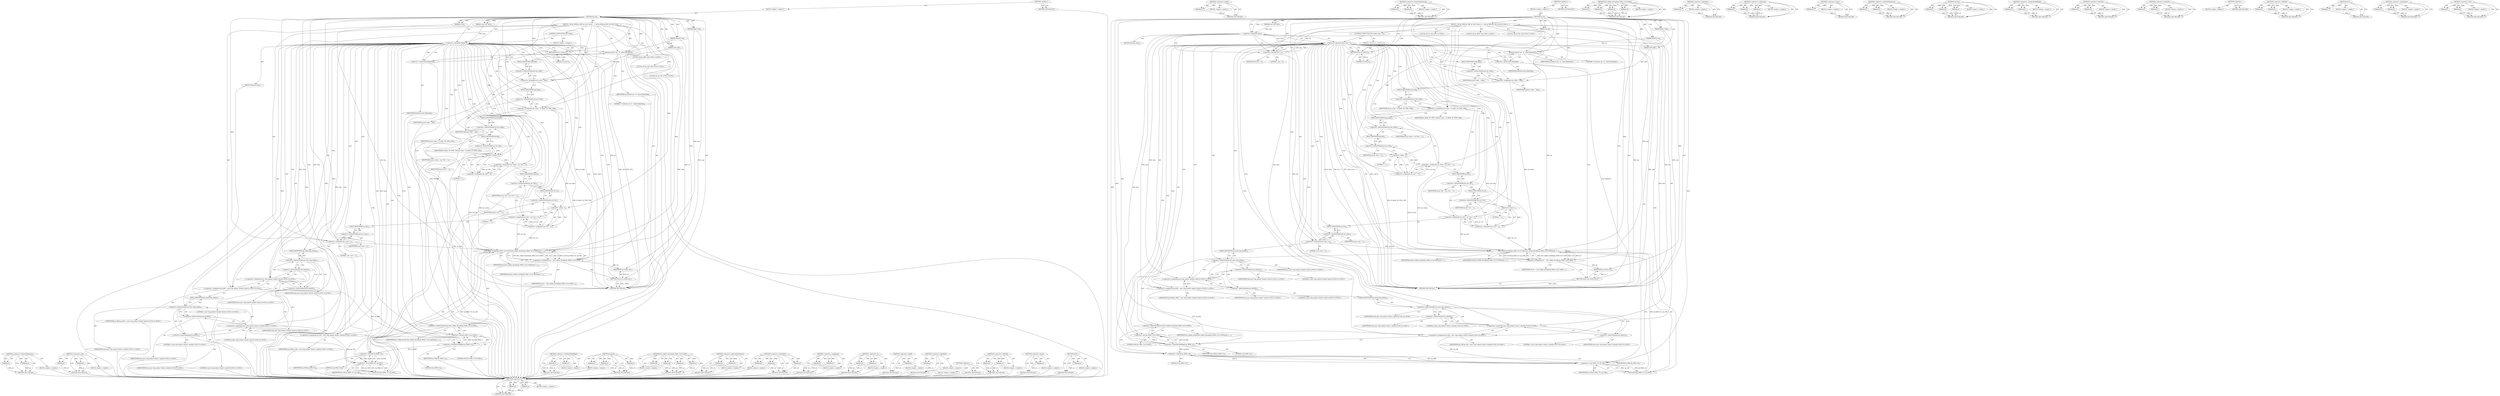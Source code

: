 digraph "&lt;operator&gt;.and" {
vulnerable_158 [label=<(METHOD,&lt;operator&gt;.indirectFieldAccess)>];
vulnerable_159 [label=<(PARAM,p1)>];
vulnerable_160 [label=<(PARAM,p2)>];
vulnerable_161 [label=<(BLOCK,&lt;empty&gt;,&lt;empty&gt;)>];
vulnerable_162 [label=<(METHOD_RETURN,ANY)>];
vulnerable_185 [label=<(METHOD,&lt;operator&gt;.and)>];
vulnerable_186 [label=<(PARAM,p1)>];
vulnerable_187 [label=<(PARAM,p2)>];
vulnerable_188 [label=<(BLOCK,&lt;empty&gt;,&lt;empty&gt;)>];
vulnerable_189 [label=<(METHOD_RETURN,ANY)>];
vulnerable_6 [label=<(METHOD,&lt;global&gt;)<SUB>1</SUB>>];
vulnerable_7 [label=<(BLOCK,&lt;empty&gt;,&lt;empty&gt;)<SUB>1</SUB>>];
vulnerable_8 [label=<(METHOD,sh_op)<SUB>1</SUB>>];
vulnerable_9 [label=<(PARAM,RAnal *anal)<SUB>1</SUB>>];
vulnerable_10 [label=<(PARAM,RAnalOp *op)<SUB>1</SUB>>];
vulnerable_11 [label=<(PARAM,ut64 addr)<SUB>1</SUB>>];
vulnerable_12 [label=<(PARAM,const ut8 *data)<SUB>1</SUB>>];
vulnerable_13 [label=<(PARAM,int len)<SUB>1</SUB>>];
vulnerable_14 [label=<(BLOCK,{
 	ut8 op_MSB,op_LSB;
 	int ret;
	if (!data)
 ...,{
 	ut8 op_MSB,op_LSB;
 	int ret;
	if (!data)
 ...)<SUB>1</SUB>>];
vulnerable_15 [label="<(LOCAL,ut8 op_MSB: ut8)<SUB>2</SUB>>"];
vulnerable_16 [label="<(LOCAL,ut8 op_LSB: ut8)<SUB>2</SUB>>"];
vulnerable_17 [label="<(LOCAL,int ret: int)<SUB>3</SUB>>"];
vulnerable_18 [label=<(CONTROL_STRUCTURE,IF,if (!data))<SUB>4</SUB>>];
vulnerable_19 [label=<(&lt;operator&gt;.logicalNot,!data)<SUB>4</SUB>>];
vulnerable_20 [label=<(IDENTIFIER,data,!data)<SUB>4</SUB>>];
vulnerable_21 [label=<(BLOCK,&lt;empty&gt;,&lt;empty&gt;)<SUB>5</SUB>>];
vulnerable_22 [label=<(RETURN,return 0;,return 0;)<SUB>5</SUB>>];
vulnerable_23 [label=<(LITERAL,0,return 0;)<SUB>5</SUB>>];
vulnerable_24 [label=<(memset,memset (op, '\0', sizeof (RAnalOp)))<SUB>6</SUB>>];
vulnerable_25 [label=<(IDENTIFIER,op,memset (op, '\0', sizeof (RAnalOp)))<SUB>6</SUB>>];
vulnerable_26 [label=<(LITERAL,'\0',memset (op, '\0', sizeof (RAnalOp)))<SUB>6</SUB>>];
vulnerable_27 [label=<(&lt;operator&gt;.sizeOf,sizeof (RAnalOp))<SUB>6</SUB>>];
vulnerable_28 [label=<(IDENTIFIER,RAnalOp,sizeof (RAnalOp))<SUB>6</SUB>>];
vulnerable_29 [label=<(&lt;operator&gt;.assignment,op-&gt;addr = addr)<SUB>7</SUB>>];
vulnerable_30 [label=<(&lt;operator&gt;.indirectFieldAccess,op-&gt;addr)<SUB>7</SUB>>];
vulnerable_31 [label=<(IDENTIFIER,op,op-&gt;addr = addr)<SUB>7</SUB>>];
vulnerable_32 [label=<(FIELD_IDENTIFIER,addr,addr)<SUB>7</SUB>>];
vulnerable_33 [label=<(IDENTIFIER,addr,op-&gt;addr = addr)<SUB>7</SUB>>];
vulnerable_34 [label=<(&lt;operator&gt;.assignment,op-&gt;type = R_ANAL_OP_TYPE_UNK)<SUB>8</SUB>>];
vulnerable_35 [label=<(&lt;operator&gt;.indirectFieldAccess,op-&gt;type)<SUB>8</SUB>>];
vulnerable_36 [label=<(IDENTIFIER,op,op-&gt;type = R_ANAL_OP_TYPE_UNK)<SUB>8</SUB>>];
vulnerable_37 [label=<(FIELD_IDENTIFIER,type,type)<SUB>8</SUB>>];
vulnerable_38 [label=<(IDENTIFIER,R_ANAL_OP_TYPE_UNK,op-&gt;type = R_ANAL_OP_TYPE_UNK)<SUB>8</SUB>>];
vulnerable_39 [label=<(&lt;operator&gt;.assignment,op-&gt;jump = op-&gt;fail = -1)<SUB>9</SUB>>];
vulnerable_40 [label=<(&lt;operator&gt;.indirectFieldAccess,op-&gt;jump)<SUB>9</SUB>>];
vulnerable_41 [label=<(IDENTIFIER,op,op-&gt;jump = op-&gt;fail = -1)<SUB>9</SUB>>];
vulnerable_42 [label=<(FIELD_IDENTIFIER,jump,jump)<SUB>9</SUB>>];
vulnerable_43 [label=<(&lt;operator&gt;.assignment,op-&gt;fail = -1)<SUB>9</SUB>>];
vulnerable_44 [label=<(&lt;operator&gt;.indirectFieldAccess,op-&gt;fail)<SUB>9</SUB>>];
vulnerable_45 [label=<(IDENTIFIER,op,op-&gt;fail = -1)<SUB>9</SUB>>];
vulnerable_46 [label=<(FIELD_IDENTIFIER,fail,fail)<SUB>9</SUB>>];
vulnerable_47 [label=<(&lt;operator&gt;.minus,-1)<SUB>9</SUB>>];
vulnerable_48 [label=<(LITERAL,1,-1)<SUB>9</SUB>>];
vulnerable_49 [label=<(&lt;operator&gt;.assignment,op-&gt;ptr = op-&gt;val = -1)<SUB>10</SUB>>];
vulnerable_50 [label=<(&lt;operator&gt;.indirectFieldAccess,op-&gt;ptr)<SUB>10</SUB>>];
vulnerable_51 [label=<(IDENTIFIER,op,op-&gt;ptr = op-&gt;val = -1)<SUB>10</SUB>>];
vulnerable_52 [label=<(FIELD_IDENTIFIER,ptr,ptr)<SUB>10</SUB>>];
vulnerable_53 [label=<(&lt;operator&gt;.assignment,op-&gt;val = -1)<SUB>10</SUB>>];
vulnerable_54 [label=<(&lt;operator&gt;.indirectFieldAccess,op-&gt;val)<SUB>10</SUB>>];
vulnerable_55 [label=<(IDENTIFIER,op,op-&gt;val = -1)<SUB>10</SUB>>];
vulnerable_56 [label=<(FIELD_IDENTIFIER,val,val)<SUB>10</SUB>>];
vulnerable_57 [label=<(&lt;operator&gt;.minus,-1)<SUB>10</SUB>>];
vulnerable_58 [label=<(LITERAL,1,-1)<SUB>10</SUB>>];
vulnerable_59 [label=<(&lt;operator&gt;.assignment,op-&gt;size = 2)<SUB>12</SUB>>];
vulnerable_60 [label=<(&lt;operator&gt;.indirectFieldAccess,op-&gt;size)<SUB>12</SUB>>];
vulnerable_61 [label=<(IDENTIFIER,op,op-&gt;size = 2)<SUB>12</SUB>>];
vulnerable_62 [label=<(FIELD_IDENTIFIER,size,size)<SUB>12</SUB>>];
vulnerable_63 [label=<(LITERAL,2,op-&gt;size = 2)<SUB>12</SUB>>];
vulnerable_64 [label="<(&lt;operator&gt;.assignment,op_MSB = anal-&gt;big_endian? data[0]: data[1])<SUB>14</SUB>>"];
vulnerable_65 [label="<(IDENTIFIER,op_MSB,op_MSB = anal-&gt;big_endian? data[0]: data[1])<SUB>14</SUB>>"];
vulnerable_66 [label="<(&lt;operator&gt;.conditional,anal-&gt;big_endian? data[0]: data[1])<SUB>14</SUB>>"];
vulnerable_67 [label=<(&lt;operator&gt;.indirectFieldAccess,anal-&gt;big_endian)<SUB>14</SUB>>];
vulnerable_68 [label="<(IDENTIFIER,anal,anal-&gt;big_endian? data[0]: data[1])<SUB>14</SUB>>"];
vulnerable_69 [label=<(FIELD_IDENTIFIER,big_endian,big_endian)<SUB>14</SUB>>];
vulnerable_70 [label=<(&lt;operator&gt;.indirectIndexAccess,data[0])<SUB>14</SUB>>];
vulnerable_71 [label="<(IDENTIFIER,data,anal-&gt;big_endian? data[0]: data[1])<SUB>14</SUB>>"];
vulnerable_72 [label="<(LITERAL,0,anal-&gt;big_endian? data[0]: data[1])<SUB>14</SUB>>"];
vulnerable_73 [label=<(&lt;operator&gt;.indirectIndexAccess,data[1])<SUB>14</SUB>>];
vulnerable_74 [label="<(IDENTIFIER,data,anal-&gt;big_endian? data[0]: data[1])<SUB>14</SUB>>"];
vulnerable_75 [label="<(LITERAL,1,anal-&gt;big_endian? data[0]: data[1])<SUB>14</SUB>>"];
vulnerable_76 [label="<(&lt;operator&gt;.assignment,op_LSB = anal-&gt;big_endian? data[1]: data[0])<SUB>15</SUB>>"];
vulnerable_77 [label="<(IDENTIFIER,op_LSB,op_LSB = anal-&gt;big_endian? data[1]: data[0])<SUB>15</SUB>>"];
vulnerable_78 [label="<(&lt;operator&gt;.conditional,anal-&gt;big_endian? data[1]: data[0])<SUB>15</SUB>>"];
vulnerable_79 [label=<(&lt;operator&gt;.indirectFieldAccess,anal-&gt;big_endian)<SUB>15</SUB>>];
vulnerable_80 [label="<(IDENTIFIER,anal,anal-&gt;big_endian? data[1]: data[0])<SUB>15</SUB>>"];
vulnerable_81 [label=<(FIELD_IDENTIFIER,big_endian,big_endian)<SUB>15</SUB>>];
vulnerable_82 [label=<(&lt;operator&gt;.indirectIndexAccess,data[1])<SUB>15</SUB>>];
vulnerable_83 [label="<(IDENTIFIER,data,anal-&gt;big_endian? data[1]: data[0])<SUB>15</SUB>>"];
vulnerable_84 [label="<(LITERAL,1,anal-&gt;big_endian? data[1]: data[0])<SUB>15</SUB>>"];
vulnerable_85 [label=<(&lt;operator&gt;.indirectIndexAccess,data[0])<SUB>15</SUB>>];
vulnerable_86 [label="<(IDENTIFIER,data,anal-&gt;big_endian? data[1]: data[0])<SUB>15</SUB>>"];
vulnerable_87 [label="<(LITERAL,0,anal-&gt;big_endian? data[1]: data[0])<SUB>15</SUB>>"];
vulnerable_88 [label=<(&lt;operator&gt;.assignment,ret =  first_nibble_decode[(op_MSB&gt;&gt;4) &amp; 0x0F](...)<SUB>16</SUB>>];
vulnerable_89 [label=<(IDENTIFIER,ret,ret =  first_nibble_decode[(op_MSB&gt;&gt;4) &amp; 0x0F](...)<SUB>16</SUB>>];
vulnerable_90 [label=<(first_nibble_decode[(op_MSB&gt;&gt;4) &amp; 0x0F],first_nibble_decode[(op_MSB&gt;&gt;4) &amp; 0x0F](anal, o...)<SUB>16</SUB>>];
vulnerable_91 [label=<(&lt;operator&gt;.indirectIndexAccess,first_nibble_decode[(op_MSB&gt;&gt;4) &amp; 0x0F])<SUB>16</SUB>>];
vulnerable_92 [label=<(IDENTIFIER,first_nibble_decode,first_nibble_decode[(op_MSB&gt;&gt;4) &amp; 0x0F](anal, o...)<SUB>16</SUB>>];
vulnerable_93 [label=<(&lt;operator&gt;.and,(op_MSB&gt;&gt;4) &amp; 0x0F)<SUB>16</SUB>>];
vulnerable_94 [label=<(&lt;operator&gt;.arithmeticShiftRight,op_MSB&gt;&gt;4)<SUB>16</SUB>>];
vulnerable_95 [label=<(IDENTIFIER,op_MSB,op_MSB&gt;&gt;4)<SUB>16</SUB>>];
vulnerable_96 [label=<(LITERAL,4,op_MSB&gt;&gt;4)<SUB>16</SUB>>];
vulnerable_97 [label=<(LITERAL,0x0F,(op_MSB&gt;&gt;4) &amp; 0x0F)<SUB>16</SUB>>];
vulnerable_98 [label=<(IDENTIFIER,anal,first_nibble_decode[(op_MSB&gt;&gt;4) &amp; 0x0F](anal, o...)<SUB>16</SUB>>];
vulnerable_99 [label=<(IDENTIFIER,op,first_nibble_decode[(op_MSB&gt;&gt;4) &amp; 0x0F](anal, o...)<SUB>16</SUB>>];
vulnerable_100 [label=<(ut16,(ut16)(op_MSB&lt;&lt;8 | op_LSB))<SUB>16</SUB>>];
vulnerable_101 [label=<(&lt;operator&gt;.or,op_MSB&lt;&lt;8 | op_LSB)<SUB>16</SUB>>];
vulnerable_102 [label=<(&lt;operator&gt;.shiftLeft,op_MSB&lt;&lt;8)<SUB>16</SUB>>];
vulnerable_103 [label=<(IDENTIFIER,op_MSB,op_MSB&lt;&lt;8)<SUB>16</SUB>>];
vulnerable_104 [label=<(LITERAL,8,op_MSB&lt;&lt;8)<SUB>16</SUB>>];
vulnerable_105 [label=<(IDENTIFIER,op_LSB,op_MSB&lt;&lt;8 | op_LSB)<SUB>16</SUB>>];
vulnerable_106 [label=<(RETURN,return ret;,return ret;)<SUB>17</SUB>>];
vulnerable_107 [label=<(IDENTIFIER,ret,return ret;)<SUB>17</SUB>>];
vulnerable_108 [label=<(METHOD_RETURN,int)<SUB>1</SUB>>];
vulnerable_110 [label=<(METHOD_RETURN,ANY)<SUB>1</SUB>>];
vulnerable_190 [label=<(METHOD,&lt;operator&gt;.arithmeticShiftRight)>];
vulnerable_191 [label=<(PARAM,p1)>];
vulnerable_192 [label=<(PARAM,p2)>];
vulnerable_193 [label=<(BLOCK,&lt;empty&gt;,&lt;empty&gt;)>];
vulnerable_194 [label=<(METHOD_RETURN,ANY)>];
vulnerable_143 [label=<(METHOD,memset)>];
vulnerable_144 [label=<(PARAM,p1)>];
vulnerable_145 [label=<(PARAM,p2)>];
vulnerable_146 [label=<(PARAM,p3)>];
vulnerable_147 [label=<(BLOCK,&lt;empty&gt;,&lt;empty&gt;)>];
vulnerable_148 [label=<(METHOD_RETURN,ANY)>];
vulnerable_178 [label=<(METHOD,first_nibble_decode[(op_MSB&gt;&gt;4) &amp; 0x0F])>];
vulnerable_179 [label=<(PARAM,p1)>];
vulnerable_180 [label=<(PARAM,p2)>];
vulnerable_181 [label=<(PARAM,p3)>];
vulnerable_182 [label=<(PARAM,p4)>];
vulnerable_183 [label=<(BLOCK,&lt;empty&gt;,&lt;empty&gt;)>];
vulnerable_184 [label=<(METHOD_RETURN,ANY)>];
vulnerable_173 [label=<(METHOD,&lt;operator&gt;.indirectIndexAccess)>];
vulnerable_174 [label=<(PARAM,p1)>];
vulnerable_175 [label=<(PARAM,p2)>];
vulnerable_176 [label=<(BLOCK,&lt;empty&gt;,&lt;empty&gt;)>];
vulnerable_177 [label=<(METHOD_RETURN,ANY)>];
vulnerable_167 [label=<(METHOD,&lt;operator&gt;.conditional)>];
vulnerable_168 [label=<(PARAM,p1)>];
vulnerable_169 [label=<(PARAM,p2)>];
vulnerable_170 [label=<(PARAM,p3)>];
vulnerable_171 [label=<(BLOCK,&lt;empty&gt;,&lt;empty&gt;)>];
vulnerable_172 [label=<(METHOD_RETURN,ANY)>];
vulnerable_153 [label=<(METHOD,&lt;operator&gt;.assignment)>];
vulnerable_154 [label=<(PARAM,p1)>];
vulnerable_155 [label=<(PARAM,p2)>];
vulnerable_156 [label=<(BLOCK,&lt;empty&gt;,&lt;empty&gt;)>];
vulnerable_157 [label=<(METHOD_RETURN,ANY)>];
vulnerable_199 [label=<(METHOD,&lt;operator&gt;.or)>];
vulnerable_200 [label=<(PARAM,p1)>];
vulnerable_201 [label=<(PARAM,p2)>];
vulnerable_202 [label=<(BLOCK,&lt;empty&gt;,&lt;empty&gt;)>];
vulnerable_203 [label=<(METHOD_RETURN,ANY)>];
vulnerable_149 [label=<(METHOD,&lt;operator&gt;.sizeOf)>];
vulnerable_150 [label=<(PARAM,p1)>];
vulnerable_151 [label=<(BLOCK,&lt;empty&gt;,&lt;empty&gt;)>];
vulnerable_152 [label=<(METHOD_RETURN,ANY)>];
vulnerable_139 [label=<(METHOD,&lt;operator&gt;.logicalNot)>];
vulnerable_140 [label=<(PARAM,p1)>];
vulnerable_141 [label=<(BLOCK,&lt;empty&gt;,&lt;empty&gt;)>];
vulnerable_142 [label=<(METHOD_RETURN,ANY)>];
vulnerable_133 [label=<(METHOD,&lt;global&gt;)<SUB>1</SUB>>];
vulnerable_134 [label=<(BLOCK,&lt;empty&gt;,&lt;empty&gt;)>];
vulnerable_135 [label=<(METHOD_RETURN,ANY)>];
vulnerable_204 [label=<(METHOD,&lt;operator&gt;.shiftLeft)>];
vulnerable_205 [label=<(PARAM,p1)>];
vulnerable_206 [label=<(PARAM,p2)>];
vulnerable_207 [label=<(BLOCK,&lt;empty&gt;,&lt;empty&gt;)>];
vulnerable_208 [label=<(METHOD_RETURN,ANY)>];
vulnerable_163 [label=<(METHOD,&lt;operator&gt;.minus)>];
vulnerable_164 [label=<(PARAM,p1)>];
vulnerable_165 [label=<(BLOCK,&lt;empty&gt;,&lt;empty&gt;)>];
vulnerable_166 [label=<(METHOD_RETURN,ANY)>];
vulnerable_195 [label=<(METHOD,ut16)>];
vulnerable_196 [label=<(PARAM,p1)>];
vulnerable_197 [label=<(BLOCK,&lt;empty&gt;,&lt;empty&gt;)>];
vulnerable_198 [label=<(METHOD_RETURN,ANY)>];
fixed_213 [label=<(METHOD,&lt;operator&gt;.or)>];
fixed_214 [label=<(PARAM,p1)>];
fixed_215 [label=<(PARAM,p2)>];
fixed_216 [label=<(BLOCK,&lt;empty&gt;,&lt;empty&gt;)>];
fixed_217 [label=<(METHOD_RETURN,ANY)>];
fixed_163 [label=<(METHOD,&lt;operator&gt;.sizeOf)>];
fixed_164 [label=<(PARAM,p1)>];
fixed_165 [label=<(BLOCK,&lt;empty&gt;,&lt;empty&gt;)>];
fixed_166 [label=<(METHOD_RETURN,ANY)>];
fixed_187 [label=<(METHOD,&lt;operator&gt;.indirectIndexAccess)>];
fixed_188 [label=<(PARAM,p1)>];
fixed_189 [label=<(PARAM,p2)>];
fixed_190 [label=<(BLOCK,&lt;empty&gt;,&lt;empty&gt;)>];
fixed_191 [label=<(METHOD_RETURN,ANY)>];
fixed_6 [label=<(METHOD,&lt;global&gt;)<SUB>1</SUB>>];
fixed_7 [label=<(BLOCK,&lt;empty&gt;,&lt;empty&gt;)<SUB>1</SUB>>];
fixed_8 [label=<(METHOD,sh_op)<SUB>1</SUB>>];
fixed_9 [label=<(PARAM,RAnal *anal)<SUB>1</SUB>>];
fixed_10 [label=<(PARAM,RAnalOp *op)<SUB>1</SUB>>];
fixed_11 [label=<(PARAM,ut64 addr)<SUB>1</SUB>>];
fixed_12 [label=<(PARAM,const ut8 *data)<SUB>1</SUB>>];
fixed_13 [label=<(PARAM,int len)<SUB>1</SUB>>];
fixed_14 [label=<(BLOCK,{
 	ut8 op_MSB,op_LSB;
 	int ret;
	if (!data ||...,{
 	ut8 op_MSB,op_LSB;
 	int ret;
	if (!data ||...)<SUB>1</SUB>>];
fixed_15 [label="<(LOCAL,ut8 op_MSB: ut8)<SUB>2</SUB>>"];
fixed_16 [label="<(LOCAL,ut8 op_LSB: ut8)<SUB>2</SUB>>"];
fixed_17 [label="<(LOCAL,int ret: int)<SUB>3</SUB>>"];
fixed_18 [label=<(CONTROL_STRUCTURE,IF,if (!data || len &lt; 2))<SUB>4</SUB>>];
fixed_19 [label=<(&lt;operator&gt;.logicalOr,!data || len &lt; 2)<SUB>4</SUB>>];
fixed_20 [label=<(&lt;operator&gt;.logicalNot,!data)<SUB>4</SUB>>];
fixed_21 [label=<(IDENTIFIER,data,!data)<SUB>4</SUB>>];
fixed_22 [label=<(&lt;operator&gt;.lessThan,len &lt; 2)<SUB>4</SUB>>];
fixed_23 [label=<(IDENTIFIER,len,len &lt; 2)<SUB>4</SUB>>];
fixed_24 [label=<(LITERAL,2,len &lt; 2)<SUB>4</SUB>>];
fixed_25 [label=<(BLOCK,{
 		return 0;
	},{
 		return 0;
	})<SUB>4</SUB>>];
fixed_26 [label=<(RETURN,return 0;,return 0;)<SUB>5</SUB>>];
fixed_27 [label=<(LITERAL,0,return 0;)<SUB>5</SUB>>];
fixed_28 [label=<(memset,memset (op, '\0', sizeof (RAnalOp)))<SUB>7</SUB>>];
fixed_29 [label=<(IDENTIFIER,op,memset (op, '\0', sizeof (RAnalOp)))<SUB>7</SUB>>];
fixed_30 [label=<(LITERAL,'\0',memset (op, '\0', sizeof (RAnalOp)))<SUB>7</SUB>>];
fixed_31 [label=<(&lt;operator&gt;.sizeOf,sizeof (RAnalOp))<SUB>7</SUB>>];
fixed_32 [label=<(IDENTIFIER,RAnalOp,sizeof (RAnalOp))<SUB>7</SUB>>];
fixed_33 [label=<(&lt;operator&gt;.assignment,op-&gt;addr = addr)<SUB>8</SUB>>];
fixed_34 [label=<(&lt;operator&gt;.indirectFieldAccess,op-&gt;addr)<SUB>8</SUB>>];
fixed_35 [label=<(IDENTIFIER,op,op-&gt;addr = addr)<SUB>8</SUB>>];
fixed_36 [label=<(FIELD_IDENTIFIER,addr,addr)<SUB>8</SUB>>];
fixed_37 [label=<(IDENTIFIER,addr,op-&gt;addr = addr)<SUB>8</SUB>>];
fixed_38 [label=<(&lt;operator&gt;.assignment,op-&gt;type = R_ANAL_OP_TYPE_UNK)<SUB>9</SUB>>];
fixed_39 [label=<(&lt;operator&gt;.indirectFieldAccess,op-&gt;type)<SUB>9</SUB>>];
fixed_40 [label=<(IDENTIFIER,op,op-&gt;type = R_ANAL_OP_TYPE_UNK)<SUB>9</SUB>>];
fixed_41 [label=<(FIELD_IDENTIFIER,type,type)<SUB>9</SUB>>];
fixed_42 [label=<(IDENTIFIER,R_ANAL_OP_TYPE_UNK,op-&gt;type = R_ANAL_OP_TYPE_UNK)<SUB>9</SUB>>];
fixed_43 [label=<(&lt;operator&gt;.assignment,op-&gt;jump = op-&gt;fail = -1)<SUB>10</SUB>>];
fixed_44 [label=<(&lt;operator&gt;.indirectFieldAccess,op-&gt;jump)<SUB>10</SUB>>];
fixed_45 [label=<(IDENTIFIER,op,op-&gt;jump = op-&gt;fail = -1)<SUB>10</SUB>>];
fixed_46 [label=<(FIELD_IDENTIFIER,jump,jump)<SUB>10</SUB>>];
fixed_47 [label=<(&lt;operator&gt;.assignment,op-&gt;fail = -1)<SUB>10</SUB>>];
fixed_48 [label=<(&lt;operator&gt;.indirectFieldAccess,op-&gt;fail)<SUB>10</SUB>>];
fixed_49 [label=<(IDENTIFIER,op,op-&gt;fail = -1)<SUB>10</SUB>>];
fixed_50 [label=<(FIELD_IDENTIFIER,fail,fail)<SUB>10</SUB>>];
fixed_51 [label=<(&lt;operator&gt;.minus,-1)<SUB>10</SUB>>];
fixed_52 [label=<(LITERAL,1,-1)<SUB>10</SUB>>];
fixed_53 [label=<(&lt;operator&gt;.assignment,op-&gt;ptr = op-&gt;val = -1)<SUB>11</SUB>>];
fixed_54 [label=<(&lt;operator&gt;.indirectFieldAccess,op-&gt;ptr)<SUB>11</SUB>>];
fixed_55 [label=<(IDENTIFIER,op,op-&gt;ptr = op-&gt;val = -1)<SUB>11</SUB>>];
fixed_56 [label=<(FIELD_IDENTIFIER,ptr,ptr)<SUB>11</SUB>>];
fixed_57 [label=<(&lt;operator&gt;.assignment,op-&gt;val = -1)<SUB>11</SUB>>];
fixed_58 [label=<(&lt;operator&gt;.indirectFieldAccess,op-&gt;val)<SUB>11</SUB>>];
fixed_59 [label=<(IDENTIFIER,op,op-&gt;val = -1)<SUB>11</SUB>>];
fixed_60 [label=<(FIELD_IDENTIFIER,val,val)<SUB>11</SUB>>];
fixed_61 [label=<(&lt;operator&gt;.minus,-1)<SUB>11</SUB>>];
fixed_62 [label=<(LITERAL,1,-1)<SUB>11</SUB>>];
fixed_63 [label=<(&lt;operator&gt;.assignment,op-&gt;size = 2)<SUB>13</SUB>>];
fixed_64 [label=<(&lt;operator&gt;.indirectFieldAccess,op-&gt;size)<SUB>13</SUB>>];
fixed_65 [label=<(IDENTIFIER,op,op-&gt;size = 2)<SUB>13</SUB>>];
fixed_66 [label=<(FIELD_IDENTIFIER,size,size)<SUB>13</SUB>>];
fixed_67 [label=<(LITERAL,2,op-&gt;size = 2)<SUB>13</SUB>>];
fixed_68 [label="<(&lt;operator&gt;.assignment,op_MSB = anal-&gt;big_endian? data[0]: data[1])<SUB>15</SUB>>"];
fixed_69 [label="<(IDENTIFIER,op_MSB,op_MSB = anal-&gt;big_endian? data[0]: data[1])<SUB>15</SUB>>"];
fixed_70 [label="<(&lt;operator&gt;.conditional,anal-&gt;big_endian? data[0]: data[1])<SUB>15</SUB>>"];
fixed_71 [label=<(&lt;operator&gt;.indirectFieldAccess,anal-&gt;big_endian)<SUB>15</SUB>>];
fixed_72 [label="<(IDENTIFIER,anal,anal-&gt;big_endian? data[0]: data[1])<SUB>15</SUB>>"];
fixed_73 [label=<(FIELD_IDENTIFIER,big_endian,big_endian)<SUB>15</SUB>>];
fixed_74 [label=<(&lt;operator&gt;.indirectIndexAccess,data[0])<SUB>15</SUB>>];
fixed_75 [label="<(IDENTIFIER,data,anal-&gt;big_endian? data[0]: data[1])<SUB>15</SUB>>"];
fixed_76 [label="<(LITERAL,0,anal-&gt;big_endian? data[0]: data[1])<SUB>15</SUB>>"];
fixed_77 [label=<(&lt;operator&gt;.indirectIndexAccess,data[1])<SUB>15</SUB>>];
fixed_78 [label="<(IDENTIFIER,data,anal-&gt;big_endian? data[0]: data[1])<SUB>15</SUB>>"];
fixed_79 [label="<(LITERAL,1,anal-&gt;big_endian? data[0]: data[1])<SUB>15</SUB>>"];
fixed_80 [label="<(&lt;operator&gt;.assignment,op_LSB = anal-&gt;big_endian? data[1]: data[0])<SUB>16</SUB>>"];
fixed_81 [label="<(IDENTIFIER,op_LSB,op_LSB = anal-&gt;big_endian? data[1]: data[0])<SUB>16</SUB>>"];
fixed_82 [label="<(&lt;operator&gt;.conditional,anal-&gt;big_endian? data[1]: data[0])<SUB>16</SUB>>"];
fixed_83 [label=<(&lt;operator&gt;.indirectFieldAccess,anal-&gt;big_endian)<SUB>16</SUB>>];
fixed_84 [label="<(IDENTIFIER,anal,anal-&gt;big_endian? data[1]: data[0])<SUB>16</SUB>>"];
fixed_85 [label=<(FIELD_IDENTIFIER,big_endian,big_endian)<SUB>16</SUB>>];
fixed_86 [label=<(&lt;operator&gt;.indirectIndexAccess,data[1])<SUB>16</SUB>>];
fixed_87 [label="<(IDENTIFIER,data,anal-&gt;big_endian? data[1]: data[0])<SUB>16</SUB>>"];
fixed_88 [label="<(LITERAL,1,anal-&gt;big_endian? data[1]: data[0])<SUB>16</SUB>>"];
fixed_89 [label=<(&lt;operator&gt;.indirectIndexAccess,data[0])<SUB>16</SUB>>];
fixed_90 [label="<(IDENTIFIER,data,anal-&gt;big_endian? data[1]: data[0])<SUB>16</SUB>>"];
fixed_91 [label="<(LITERAL,0,anal-&gt;big_endian? data[1]: data[0])<SUB>16</SUB>>"];
fixed_92 [label=<(&lt;operator&gt;.assignment,ret =  first_nibble_decode[(op_MSB&gt;&gt;4) &amp; 0x0F](...)<SUB>17</SUB>>];
fixed_93 [label=<(IDENTIFIER,ret,ret =  first_nibble_decode[(op_MSB&gt;&gt;4) &amp; 0x0F](...)<SUB>17</SUB>>];
fixed_94 [label=<(first_nibble_decode[(op_MSB&gt;&gt;4) &amp; 0x0F],first_nibble_decode[(op_MSB&gt;&gt;4) &amp; 0x0F](anal, o...)<SUB>17</SUB>>];
fixed_95 [label=<(&lt;operator&gt;.indirectIndexAccess,first_nibble_decode[(op_MSB&gt;&gt;4) &amp; 0x0F])<SUB>17</SUB>>];
fixed_96 [label=<(IDENTIFIER,first_nibble_decode,first_nibble_decode[(op_MSB&gt;&gt;4) &amp; 0x0F](anal, o...)<SUB>17</SUB>>];
fixed_97 [label=<(&lt;operator&gt;.and,(op_MSB&gt;&gt;4) &amp; 0x0F)<SUB>17</SUB>>];
fixed_98 [label=<(&lt;operator&gt;.arithmeticShiftRight,op_MSB&gt;&gt;4)<SUB>17</SUB>>];
fixed_99 [label=<(IDENTIFIER,op_MSB,op_MSB&gt;&gt;4)<SUB>17</SUB>>];
fixed_100 [label=<(LITERAL,4,op_MSB&gt;&gt;4)<SUB>17</SUB>>];
fixed_101 [label=<(LITERAL,0x0F,(op_MSB&gt;&gt;4) &amp; 0x0F)<SUB>17</SUB>>];
fixed_102 [label=<(IDENTIFIER,anal,first_nibble_decode[(op_MSB&gt;&gt;4) &amp; 0x0F](anal, o...)<SUB>17</SUB>>];
fixed_103 [label=<(IDENTIFIER,op,first_nibble_decode[(op_MSB&gt;&gt;4) &amp; 0x0F](anal, o...)<SUB>17</SUB>>];
fixed_104 [label=<(ut16,(ut16)(op_MSB&lt;&lt;8 | op_LSB))<SUB>17</SUB>>];
fixed_105 [label=<(&lt;operator&gt;.or,op_MSB&lt;&lt;8 | op_LSB)<SUB>17</SUB>>];
fixed_106 [label=<(&lt;operator&gt;.shiftLeft,op_MSB&lt;&lt;8)<SUB>17</SUB>>];
fixed_107 [label=<(IDENTIFIER,op_MSB,op_MSB&lt;&lt;8)<SUB>17</SUB>>];
fixed_108 [label=<(LITERAL,8,op_MSB&lt;&lt;8)<SUB>17</SUB>>];
fixed_109 [label=<(IDENTIFIER,op_LSB,op_MSB&lt;&lt;8 | op_LSB)<SUB>17</SUB>>];
fixed_110 [label=<(RETURN,return ret;,return ret;)<SUB>18</SUB>>];
fixed_111 [label=<(IDENTIFIER,ret,return ret;)<SUB>18</SUB>>];
fixed_112 [label=<(METHOD_RETURN,int)<SUB>1</SUB>>];
fixed_114 [label=<(METHOD_RETURN,ANY)<SUB>1</SUB>>];
fixed_192 [label=<(METHOD,first_nibble_decode[(op_MSB&gt;&gt;4) &amp; 0x0F])>];
fixed_193 [label=<(PARAM,p1)>];
fixed_194 [label=<(PARAM,p2)>];
fixed_195 [label=<(PARAM,p3)>];
fixed_196 [label=<(PARAM,p4)>];
fixed_197 [label=<(BLOCK,&lt;empty&gt;,&lt;empty&gt;)>];
fixed_198 [label=<(METHOD_RETURN,ANY)>];
fixed_148 [label=<(METHOD,&lt;operator&gt;.logicalNot)>];
fixed_149 [label=<(PARAM,p1)>];
fixed_150 [label=<(BLOCK,&lt;empty&gt;,&lt;empty&gt;)>];
fixed_151 [label=<(METHOD_RETURN,ANY)>];
fixed_181 [label=<(METHOD,&lt;operator&gt;.conditional)>];
fixed_182 [label=<(PARAM,p1)>];
fixed_183 [label=<(PARAM,p2)>];
fixed_184 [label=<(PARAM,p3)>];
fixed_185 [label=<(BLOCK,&lt;empty&gt;,&lt;empty&gt;)>];
fixed_186 [label=<(METHOD_RETURN,ANY)>];
fixed_177 [label=<(METHOD,&lt;operator&gt;.minus)>];
fixed_178 [label=<(PARAM,p1)>];
fixed_179 [label=<(BLOCK,&lt;empty&gt;,&lt;empty&gt;)>];
fixed_180 [label=<(METHOD_RETURN,ANY)>];
fixed_172 [label=<(METHOD,&lt;operator&gt;.indirectFieldAccess)>];
fixed_173 [label=<(PARAM,p1)>];
fixed_174 [label=<(PARAM,p2)>];
fixed_175 [label=<(BLOCK,&lt;empty&gt;,&lt;empty&gt;)>];
fixed_176 [label=<(METHOD_RETURN,ANY)>];
fixed_157 [label=<(METHOD,memset)>];
fixed_158 [label=<(PARAM,p1)>];
fixed_159 [label=<(PARAM,p2)>];
fixed_160 [label=<(PARAM,p3)>];
fixed_161 [label=<(BLOCK,&lt;empty&gt;,&lt;empty&gt;)>];
fixed_162 [label=<(METHOD_RETURN,ANY)>];
fixed_204 [label=<(METHOD,&lt;operator&gt;.arithmeticShiftRight)>];
fixed_205 [label=<(PARAM,p1)>];
fixed_206 [label=<(PARAM,p2)>];
fixed_207 [label=<(BLOCK,&lt;empty&gt;,&lt;empty&gt;)>];
fixed_208 [label=<(METHOD_RETURN,ANY)>];
fixed_152 [label=<(METHOD,&lt;operator&gt;.lessThan)>];
fixed_153 [label=<(PARAM,p1)>];
fixed_154 [label=<(PARAM,p2)>];
fixed_155 [label=<(BLOCK,&lt;empty&gt;,&lt;empty&gt;)>];
fixed_156 [label=<(METHOD_RETURN,ANY)>];
fixed_143 [label=<(METHOD,&lt;operator&gt;.logicalOr)>];
fixed_144 [label=<(PARAM,p1)>];
fixed_145 [label=<(PARAM,p2)>];
fixed_146 [label=<(BLOCK,&lt;empty&gt;,&lt;empty&gt;)>];
fixed_147 [label=<(METHOD_RETURN,ANY)>];
fixed_137 [label=<(METHOD,&lt;global&gt;)<SUB>1</SUB>>];
fixed_138 [label=<(BLOCK,&lt;empty&gt;,&lt;empty&gt;)>];
fixed_139 [label=<(METHOD_RETURN,ANY)>];
fixed_218 [label=<(METHOD,&lt;operator&gt;.shiftLeft)>];
fixed_219 [label=<(PARAM,p1)>];
fixed_220 [label=<(PARAM,p2)>];
fixed_221 [label=<(BLOCK,&lt;empty&gt;,&lt;empty&gt;)>];
fixed_222 [label=<(METHOD_RETURN,ANY)>];
fixed_209 [label=<(METHOD,ut16)>];
fixed_210 [label=<(PARAM,p1)>];
fixed_211 [label=<(BLOCK,&lt;empty&gt;,&lt;empty&gt;)>];
fixed_212 [label=<(METHOD_RETURN,ANY)>];
fixed_167 [label=<(METHOD,&lt;operator&gt;.assignment)>];
fixed_168 [label=<(PARAM,p1)>];
fixed_169 [label=<(PARAM,p2)>];
fixed_170 [label=<(BLOCK,&lt;empty&gt;,&lt;empty&gt;)>];
fixed_171 [label=<(METHOD_RETURN,ANY)>];
fixed_199 [label=<(METHOD,&lt;operator&gt;.and)>];
fixed_200 [label=<(PARAM,p1)>];
fixed_201 [label=<(PARAM,p2)>];
fixed_202 [label=<(BLOCK,&lt;empty&gt;,&lt;empty&gt;)>];
fixed_203 [label=<(METHOD_RETURN,ANY)>];
vulnerable_158 -> vulnerable_159  [key=0, label="AST: "];
vulnerable_158 -> vulnerable_159  [key=1, label="DDG: "];
vulnerable_158 -> vulnerable_161  [key=0, label="AST: "];
vulnerable_158 -> vulnerable_160  [key=0, label="AST: "];
vulnerable_158 -> vulnerable_160  [key=1, label="DDG: "];
vulnerable_158 -> vulnerable_162  [key=0, label="AST: "];
vulnerable_158 -> vulnerable_162  [key=1, label="CFG: "];
vulnerable_159 -> vulnerable_162  [key=0, label="DDG: p1"];
vulnerable_160 -> vulnerable_162  [key=0, label="DDG: p2"];
vulnerable_161 -> fixed_213  [key=0];
vulnerable_162 -> fixed_213  [key=0];
vulnerable_185 -> vulnerable_186  [key=0, label="AST: "];
vulnerable_185 -> vulnerable_186  [key=1, label="DDG: "];
vulnerable_185 -> vulnerable_188  [key=0, label="AST: "];
vulnerable_185 -> vulnerable_187  [key=0, label="AST: "];
vulnerable_185 -> vulnerable_187  [key=1, label="DDG: "];
vulnerable_185 -> vulnerable_189  [key=0, label="AST: "];
vulnerable_185 -> vulnerable_189  [key=1, label="CFG: "];
vulnerable_186 -> vulnerable_189  [key=0, label="DDG: p1"];
vulnerable_187 -> vulnerable_189  [key=0, label="DDG: p2"];
vulnerable_188 -> fixed_213  [key=0];
vulnerable_189 -> fixed_213  [key=0];
vulnerable_6 -> vulnerable_7  [key=0, label="AST: "];
vulnerable_6 -> vulnerable_110  [key=0, label="AST: "];
vulnerable_6 -> vulnerable_110  [key=1, label="CFG: "];
vulnerable_7 -> vulnerable_8  [key=0, label="AST: "];
vulnerable_8 -> vulnerable_9  [key=0, label="AST: "];
vulnerable_8 -> vulnerable_9  [key=1, label="DDG: "];
vulnerable_8 -> vulnerable_10  [key=0, label="AST: "];
vulnerable_8 -> vulnerable_10  [key=1, label="DDG: "];
vulnerable_8 -> vulnerable_11  [key=0, label="AST: "];
vulnerable_8 -> vulnerable_11  [key=1, label="DDG: "];
vulnerable_8 -> vulnerable_12  [key=0, label="AST: "];
vulnerable_8 -> vulnerable_12  [key=1, label="DDG: "];
vulnerable_8 -> vulnerable_13  [key=0, label="AST: "];
vulnerable_8 -> vulnerable_13  [key=1, label="DDG: "];
vulnerable_8 -> vulnerable_14  [key=0, label="AST: "];
vulnerable_8 -> vulnerable_108  [key=0, label="AST: "];
vulnerable_8 -> vulnerable_19  [key=0, label="CFG: "];
vulnerable_8 -> vulnerable_19  [key=1, label="DDG: "];
vulnerable_8 -> vulnerable_29  [key=0, label="DDG: "];
vulnerable_8 -> vulnerable_34  [key=0, label="DDG: "];
vulnerable_8 -> vulnerable_59  [key=0, label="DDG: "];
vulnerable_8 -> vulnerable_24  [key=0, label="DDG: "];
vulnerable_8 -> vulnerable_107  [key=0, label="DDG: "];
vulnerable_8 -> vulnerable_22  [key=0, label="DDG: "];
vulnerable_8 -> vulnerable_90  [key=0, label="DDG: "];
vulnerable_8 -> vulnerable_23  [key=0, label="DDG: "];
vulnerable_8 -> vulnerable_47  [key=0, label="DDG: "];
vulnerable_8 -> vulnerable_57  [key=0, label="DDG: "];
vulnerable_8 -> vulnerable_93  [key=0, label="DDG: "];
vulnerable_8 -> vulnerable_101  [key=0, label="DDG: "];
vulnerable_8 -> vulnerable_94  [key=0, label="DDG: "];
vulnerable_8 -> vulnerable_102  [key=0, label="DDG: "];
vulnerable_9 -> vulnerable_108  [key=0, label="DDG: anal"];
vulnerable_9 -> vulnerable_90  [key=0, label="DDG: anal"];
vulnerable_10 -> vulnerable_108  [key=0, label="DDG: op"];
vulnerable_10 -> vulnerable_24  [key=0, label="DDG: op"];
vulnerable_11 -> vulnerable_108  [key=0, label="DDG: addr"];
vulnerable_11 -> vulnerable_29  [key=0, label="DDG: addr"];
vulnerable_12 -> vulnerable_19  [key=0, label="DDG: data"];
vulnerable_13 -> vulnerable_108  [key=0, label="DDG: len"];
vulnerable_14 -> vulnerable_15  [key=0, label="AST: "];
vulnerable_14 -> vulnerable_16  [key=0, label="AST: "];
vulnerable_14 -> vulnerable_17  [key=0, label="AST: "];
vulnerable_14 -> vulnerable_18  [key=0, label="AST: "];
vulnerable_14 -> vulnerable_24  [key=0, label="AST: "];
vulnerable_14 -> vulnerable_29  [key=0, label="AST: "];
vulnerable_14 -> vulnerable_34  [key=0, label="AST: "];
vulnerable_14 -> vulnerable_39  [key=0, label="AST: "];
vulnerable_14 -> vulnerable_49  [key=0, label="AST: "];
vulnerable_14 -> vulnerable_59  [key=0, label="AST: "];
vulnerable_14 -> vulnerable_64  [key=0, label="AST: "];
vulnerable_14 -> vulnerable_76  [key=0, label="AST: "];
vulnerable_14 -> vulnerable_88  [key=0, label="AST: "];
vulnerable_14 -> vulnerable_106  [key=0, label="AST: "];
vulnerable_15 -> fixed_213  [key=0];
vulnerable_16 -> fixed_213  [key=0];
vulnerable_17 -> fixed_213  [key=0];
vulnerable_18 -> vulnerable_19  [key=0, label="AST: "];
vulnerable_18 -> vulnerable_21  [key=0, label="AST: "];
vulnerable_19 -> vulnerable_20  [key=0, label="AST: "];
vulnerable_19 -> vulnerable_22  [key=0, label="CFG: "];
vulnerable_19 -> vulnerable_22  [key=1, label="CDG: "];
vulnerable_19 -> vulnerable_27  [key=0, label="CFG: "];
vulnerable_19 -> vulnerable_27  [key=1, label="CDG: "];
vulnerable_19 -> vulnerable_108  [key=0, label="DDG: data"];
vulnerable_19 -> vulnerable_108  [key=1, label="DDG: !data"];
vulnerable_19 -> vulnerable_64  [key=0, label="DDG: data"];
vulnerable_19 -> vulnerable_64  [key=1, label="CDG: "];
vulnerable_19 -> vulnerable_76  [key=0, label="DDG: data"];
vulnerable_19 -> vulnerable_76  [key=1, label="CDG: "];
vulnerable_19 -> vulnerable_66  [key=0, label="DDG: data"];
vulnerable_19 -> vulnerable_66  [key=1, label="CDG: "];
vulnerable_19 -> vulnerable_78  [key=0, label="DDG: data"];
vulnerable_19 -> vulnerable_78  [key=1, label="CDG: "];
vulnerable_19 -> vulnerable_47  [key=0, label="CDG: "];
vulnerable_19 -> vulnerable_30  [key=0, label="CDG: "];
vulnerable_19 -> vulnerable_34  [key=0, label="CDG: "];
vulnerable_19 -> vulnerable_94  [key=0, label="CDG: "];
vulnerable_19 -> vulnerable_32  [key=0, label="CDG: "];
vulnerable_19 -> vulnerable_49  [key=0, label="CDG: "];
vulnerable_19 -> vulnerable_60  [key=0, label="CDG: "];
vulnerable_19 -> vulnerable_42  [key=0, label="CDG: "];
vulnerable_19 -> vulnerable_57  [key=0, label="CDG: "];
vulnerable_19 -> vulnerable_52  [key=0, label="CDG: "];
vulnerable_19 -> vulnerable_37  [key=0, label="CDG: "];
vulnerable_19 -> vulnerable_46  [key=0, label="CDG: "];
vulnerable_19 -> vulnerable_81  [key=0, label="CDG: "];
vulnerable_19 -> vulnerable_102  [key=0, label="CDG: "];
vulnerable_19 -> vulnerable_56  [key=0, label="CDG: "];
vulnerable_19 -> vulnerable_69  [key=0, label="CDG: "];
vulnerable_19 -> vulnerable_67  [key=0, label="CDG: "];
vulnerable_19 -> vulnerable_106  [key=0, label="CDG: "];
vulnerable_19 -> vulnerable_40  [key=0, label="CDG: "];
vulnerable_19 -> vulnerable_29  [key=0, label="CDG: "];
vulnerable_19 -> vulnerable_50  [key=0, label="CDG: "];
vulnerable_19 -> vulnerable_59  [key=0, label="CDG: "];
vulnerable_19 -> vulnerable_91  [key=0, label="CDG: "];
vulnerable_19 -> vulnerable_44  [key=0, label="CDG: "];
vulnerable_19 -> vulnerable_35  [key=0, label="CDG: "];
vulnerable_19 -> vulnerable_93  [key=0, label="CDG: "];
vulnerable_19 -> vulnerable_101  [key=0, label="CDG: "];
vulnerable_19 -> vulnerable_90  [key=0, label="CDG: "];
vulnerable_19 -> vulnerable_54  [key=0, label="CDG: "];
vulnerable_19 -> vulnerable_79  [key=0, label="CDG: "];
vulnerable_19 -> vulnerable_43  [key=0, label="CDG: "];
vulnerable_19 -> vulnerable_24  [key=0, label="CDG: "];
vulnerable_19 -> vulnerable_100  [key=0, label="CDG: "];
vulnerable_19 -> vulnerable_53  [key=0, label="CDG: "];
vulnerable_19 -> vulnerable_88  [key=0, label="CDG: "];
vulnerable_19 -> vulnerable_62  [key=0, label="CDG: "];
vulnerable_19 -> vulnerable_39  [key=0, label="CDG: "];
vulnerable_20 -> fixed_213  [key=0];
vulnerable_21 -> vulnerable_22  [key=0, label="AST: "];
vulnerable_22 -> vulnerable_23  [key=0, label="AST: "];
vulnerable_22 -> vulnerable_108  [key=0, label="CFG: "];
vulnerable_22 -> vulnerable_108  [key=1, label="DDG: &lt;RET&gt;"];
vulnerable_23 -> vulnerable_22  [key=0, label="DDG: 0"];
vulnerable_24 -> vulnerable_25  [key=0, label="AST: "];
vulnerable_24 -> vulnerable_26  [key=0, label="AST: "];
vulnerable_24 -> vulnerable_27  [key=0, label="AST: "];
vulnerable_24 -> vulnerable_32  [key=0, label="CFG: "];
vulnerable_24 -> vulnerable_90  [key=0, label="DDG: op"];
vulnerable_25 -> fixed_213  [key=0];
vulnerable_26 -> fixed_213  [key=0];
vulnerable_27 -> vulnerable_28  [key=0, label="AST: "];
vulnerable_27 -> vulnerable_24  [key=0, label="CFG: "];
vulnerable_27 -> vulnerable_108  [key=0, label="DDG: RAnalOp"];
vulnerable_28 -> fixed_213  [key=0];
vulnerable_29 -> vulnerable_30  [key=0, label="AST: "];
vulnerable_29 -> vulnerable_33  [key=0, label="AST: "];
vulnerable_29 -> vulnerable_37  [key=0, label="CFG: "];
vulnerable_29 -> vulnerable_90  [key=0, label="DDG: op-&gt;addr"];
vulnerable_30 -> vulnerable_31  [key=0, label="AST: "];
vulnerable_30 -> vulnerable_32  [key=0, label="AST: "];
vulnerable_30 -> vulnerable_29  [key=0, label="CFG: "];
vulnerable_31 -> fixed_213  [key=0];
vulnerable_32 -> vulnerable_30  [key=0, label="CFG: "];
vulnerable_33 -> fixed_213  [key=0];
vulnerable_34 -> vulnerable_35  [key=0, label="AST: "];
vulnerable_34 -> vulnerable_38  [key=0, label="AST: "];
vulnerable_34 -> vulnerable_42  [key=0, label="CFG: "];
vulnerable_34 -> vulnerable_108  [key=0, label="DDG: R_ANAL_OP_TYPE_UNK"];
vulnerable_34 -> vulnerable_90  [key=0, label="DDG: op-&gt;type"];
vulnerable_35 -> vulnerable_36  [key=0, label="AST: "];
vulnerable_35 -> vulnerable_37  [key=0, label="AST: "];
vulnerable_35 -> vulnerable_34  [key=0, label="CFG: "];
vulnerable_36 -> fixed_213  [key=0];
vulnerable_37 -> vulnerable_35  [key=0, label="CFG: "];
vulnerable_38 -> fixed_213  [key=0];
vulnerable_39 -> vulnerable_40  [key=0, label="AST: "];
vulnerable_39 -> vulnerable_43  [key=0, label="AST: "];
vulnerable_39 -> vulnerable_52  [key=0, label="CFG: "];
vulnerable_39 -> vulnerable_90  [key=0, label="DDG: op-&gt;jump"];
vulnerable_40 -> vulnerable_41  [key=0, label="AST: "];
vulnerable_40 -> vulnerable_42  [key=0, label="AST: "];
vulnerable_40 -> vulnerable_46  [key=0, label="CFG: "];
vulnerable_41 -> fixed_213  [key=0];
vulnerable_42 -> vulnerable_40  [key=0, label="CFG: "];
vulnerable_43 -> vulnerable_44  [key=0, label="AST: "];
vulnerable_43 -> vulnerable_47  [key=0, label="AST: "];
vulnerable_43 -> vulnerable_39  [key=0, label="CFG: "];
vulnerable_43 -> vulnerable_39  [key=1, label="DDG: op-&gt;fail"];
vulnerable_43 -> vulnerable_90  [key=0, label="DDG: op-&gt;fail"];
vulnerable_44 -> vulnerable_45  [key=0, label="AST: "];
vulnerable_44 -> vulnerable_46  [key=0, label="AST: "];
vulnerable_44 -> vulnerable_47  [key=0, label="CFG: "];
vulnerable_45 -> fixed_213  [key=0];
vulnerable_46 -> vulnerable_44  [key=0, label="CFG: "];
vulnerable_47 -> vulnerable_48  [key=0, label="AST: "];
vulnerable_47 -> vulnerable_43  [key=0, label="CFG: "];
vulnerable_47 -> vulnerable_43  [key=1, label="DDG: 1"];
vulnerable_47 -> vulnerable_39  [key=0, label="DDG: 1"];
vulnerable_48 -> fixed_213  [key=0];
vulnerable_49 -> vulnerable_50  [key=0, label="AST: "];
vulnerable_49 -> vulnerable_53  [key=0, label="AST: "];
vulnerable_49 -> vulnerable_62  [key=0, label="CFG: "];
vulnerable_49 -> vulnerable_90  [key=0, label="DDG: op-&gt;ptr"];
vulnerable_50 -> vulnerable_51  [key=0, label="AST: "];
vulnerable_50 -> vulnerable_52  [key=0, label="AST: "];
vulnerable_50 -> vulnerable_56  [key=0, label="CFG: "];
vulnerable_51 -> fixed_213  [key=0];
vulnerable_52 -> vulnerable_50  [key=0, label="CFG: "];
vulnerable_53 -> vulnerable_54  [key=0, label="AST: "];
vulnerable_53 -> vulnerable_57  [key=0, label="AST: "];
vulnerable_53 -> vulnerable_49  [key=0, label="CFG: "];
vulnerable_53 -> vulnerable_49  [key=1, label="DDG: op-&gt;val"];
vulnerable_53 -> vulnerable_90  [key=0, label="DDG: op-&gt;val"];
vulnerable_54 -> vulnerable_55  [key=0, label="AST: "];
vulnerable_54 -> vulnerable_56  [key=0, label="AST: "];
vulnerable_54 -> vulnerable_57  [key=0, label="CFG: "];
vulnerable_55 -> fixed_213  [key=0];
vulnerable_56 -> vulnerable_54  [key=0, label="CFG: "];
vulnerable_57 -> vulnerable_58  [key=0, label="AST: "];
vulnerable_57 -> vulnerable_53  [key=0, label="CFG: "];
vulnerable_57 -> vulnerable_53  [key=1, label="DDG: 1"];
vulnerable_57 -> vulnerable_49  [key=0, label="DDG: 1"];
vulnerable_58 -> fixed_213  [key=0];
vulnerable_59 -> vulnerable_60  [key=0, label="AST: "];
vulnerable_59 -> vulnerable_63  [key=0, label="AST: "];
vulnerable_59 -> vulnerable_69  [key=0, label="CFG: "];
vulnerable_59 -> vulnerable_90  [key=0, label="DDG: op-&gt;size"];
vulnerable_60 -> vulnerable_61  [key=0, label="AST: "];
vulnerable_60 -> vulnerable_62  [key=0, label="AST: "];
vulnerable_60 -> vulnerable_59  [key=0, label="CFG: "];
vulnerable_61 -> fixed_213  [key=0];
vulnerable_62 -> vulnerable_60  [key=0, label="CFG: "];
vulnerable_63 -> fixed_213  [key=0];
vulnerable_64 -> vulnerable_65  [key=0, label="AST: "];
vulnerable_64 -> vulnerable_66  [key=0, label="AST: "];
vulnerable_64 -> vulnerable_81  [key=0, label="CFG: "];
vulnerable_64 -> vulnerable_94  [key=0, label="DDG: op_MSB"];
vulnerable_65 -> fixed_213  [key=0];
vulnerable_66 -> vulnerable_67  [key=0, label="AST: "];
vulnerable_66 -> vulnerable_70  [key=0, label="AST: "];
vulnerable_66 -> vulnerable_73  [key=0, label="AST: "];
vulnerable_66 -> vulnerable_64  [key=0, label="CFG: "];
vulnerable_67 -> vulnerable_68  [key=0, label="AST: "];
vulnerable_67 -> vulnerable_69  [key=0, label="AST: "];
vulnerable_67 -> vulnerable_70  [key=0, label="CFG: "];
vulnerable_67 -> vulnerable_70  [key=1, label="CDG: "];
vulnerable_67 -> vulnerable_73  [key=0, label="CFG: "];
vulnerable_67 -> vulnerable_73  [key=1, label="CDG: "];
vulnerable_68 -> fixed_213  [key=0];
vulnerable_69 -> vulnerable_67  [key=0, label="CFG: "];
vulnerable_70 -> vulnerable_71  [key=0, label="AST: "];
vulnerable_70 -> vulnerable_72  [key=0, label="AST: "];
vulnerable_70 -> vulnerable_66  [key=0, label="CFG: "];
vulnerable_71 -> fixed_213  [key=0];
vulnerable_72 -> fixed_213  [key=0];
vulnerable_73 -> vulnerable_74  [key=0, label="AST: "];
vulnerable_73 -> vulnerable_75  [key=0, label="AST: "];
vulnerable_73 -> vulnerable_66  [key=0, label="CFG: "];
vulnerable_74 -> fixed_213  [key=0];
vulnerable_75 -> fixed_213  [key=0];
vulnerable_76 -> vulnerable_77  [key=0, label="AST: "];
vulnerable_76 -> vulnerable_78  [key=0, label="AST: "];
vulnerable_76 -> vulnerable_94  [key=0, label="CFG: "];
vulnerable_76 -> vulnerable_101  [key=0, label="DDG: op_LSB"];
vulnerable_77 -> fixed_213  [key=0];
vulnerable_78 -> vulnerable_79  [key=0, label="AST: "];
vulnerable_78 -> vulnerable_82  [key=0, label="AST: "];
vulnerable_78 -> vulnerable_85  [key=0, label="AST: "];
vulnerable_78 -> vulnerable_76  [key=0, label="CFG: "];
vulnerable_79 -> vulnerable_80  [key=0, label="AST: "];
vulnerable_79 -> vulnerable_81  [key=0, label="AST: "];
vulnerable_79 -> vulnerable_82  [key=0, label="CFG: "];
vulnerable_79 -> vulnerable_82  [key=1, label="CDG: "];
vulnerable_79 -> vulnerable_85  [key=0, label="CFG: "];
vulnerable_79 -> vulnerable_85  [key=1, label="CDG: "];
vulnerable_80 -> fixed_213  [key=0];
vulnerable_81 -> vulnerable_79  [key=0, label="CFG: "];
vulnerable_82 -> vulnerable_83  [key=0, label="AST: "];
vulnerable_82 -> vulnerable_84  [key=0, label="AST: "];
vulnerable_82 -> vulnerable_78  [key=0, label="CFG: "];
vulnerable_83 -> fixed_213  [key=0];
vulnerable_84 -> fixed_213  [key=0];
vulnerable_85 -> vulnerable_86  [key=0, label="AST: "];
vulnerable_85 -> vulnerable_87  [key=0, label="AST: "];
vulnerable_85 -> vulnerable_78  [key=0, label="CFG: "];
vulnerable_86 -> fixed_213  [key=0];
vulnerable_87 -> fixed_213  [key=0];
vulnerable_88 -> vulnerable_89  [key=0, label="AST: "];
vulnerable_88 -> vulnerable_90  [key=0, label="AST: "];
vulnerable_88 -> vulnerable_106  [key=0, label="CFG: "];
vulnerable_88 -> vulnerable_107  [key=0, label="DDG: ret"];
vulnerable_89 -> fixed_213  [key=0];
vulnerable_90 -> vulnerable_91  [key=0, label="AST: "];
vulnerable_90 -> vulnerable_98  [key=0, label="AST: "];
vulnerable_90 -> vulnerable_99  [key=0, label="AST: "];
vulnerable_90 -> vulnerable_100  [key=0, label="AST: "];
vulnerable_90 -> vulnerable_88  [key=0, label="CFG: "];
vulnerable_90 -> vulnerable_88  [key=1, label="DDG: first_nibble_decode[(op_MSB&gt;&gt;4) &amp; 0x0F]"];
vulnerable_90 -> vulnerable_88  [key=2, label="DDG: anal"];
vulnerable_90 -> vulnerable_88  [key=3, label="DDG: op"];
vulnerable_90 -> vulnerable_88  [key=4, label="DDG: (ut16)(op_MSB&lt;&lt;8 | op_LSB)"];
vulnerable_91 -> vulnerable_92  [key=0, label="AST: "];
vulnerable_91 -> vulnerable_93  [key=0, label="AST: "];
vulnerable_91 -> vulnerable_102  [key=0, label="CFG: "];
vulnerable_92 -> fixed_213  [key=0];
vulnerable_93 -> vulnerable_94  [key=0, label="AST: "];
vulnerable_93 -> vulnerable_97  [key=0, label="AST: "];
vulnerable_93 -> vulnerable_91  [key=0, label="CFG: "];
vulnerable_94 -> vulnerable_95  [key=0, label="AST: "];
vulnerable_94 -> vulnerable_96  [key=0, label="AST: "];
vulnerable_94 -> vulnerable_93  [key=0, label="CFG: "];
vulnerable_94 -> vulnerable_93  [key=1, label="DDG: op_MSB"];
vulnerable_94 -> vulnerable_93  [key=2, label="DDG: 4"];
vulnerable_94 -> vulnerable_102  [key=0, label="DDG: op_MSB"];
vulnerable_95 -> fixed_213  [key=0];
vulnerable_96 -> fixed_213  [key=0];
vulnerable_97 -> fixed_213  [key=0];
vulnerable_98 -> fixed_213  [key=0];
vulnerable_99 -> fixed_213  [key=0];
vulnerable_100 -> vulnerable_101  [key=0, label="AST: "];
vulnerable_100 -> vulnerable_90  [key=0, label="CFG: "];
vulnerable_100 -> vulnerable_90  [key=1, label="DDG: op_MSB&lt;&lt;8 | op_LSB"];
vulnerable_101 -> vulnerable_102  [key=0, label="AST: "];
vulnerable_101 -> vulnerable_105  [key=0, label="AST: "];
vulnerable_101 -> vulnerable_100  [key=0, label="CFG: "];
vulnerable_101 -> vulnerable_100  [key=1, label="DDG: op_MSB&lt;&lt;8"];
vulnerable_101 -> vulnerable_100  [key=2, label="DDG: op_LSB"];
vulnerable_102 -> vulnerable_103  [key=0, label="AST: "];
vulnerable_102 -> vulnerable_104  [key=0, label="AST: "];
vulnerable_102 -> vulnerable_101  [key=0, label="CFG: "];
vulnerable_102 -> vulnerable_101  [key=1, label="DDG: op_MSB"];
vulnerable_102 -> vulnerable_101  [key=2, label="DDG: 8"];
vulnerable_103 -> fixed_213  [key=0];
vulnerable_104 -> fixed_213  [key=0];
vulnerable_105 -> fixed_213  [key=0];
vulnerable_106 -> vulnerable_107  [key=0, label="AST: "];
vulnerable_106 -> vulnerable_108  [key=0, label="CFG: "];
vulnerable_106 -> vulnerable_108  [key=1, label="DDG: &lt;RET&gt;"];
vulnerable_107 -> vulnerable_106  [key=0, label="DDG: ret"];
vulnerable_108 -> fixed_213  [key=0];
vulnerable_110 -> fixed_213  [key=0];
vulnerable_190 -> vulnerable_191  [key=0, label="AST: "];
vulnerable_190 -> vulnerable_191  [key=1, label="DDG: "];
vulnerable_190 -> vulnerable_193  [key=0, label="AST: "];
vulnerable_190 -> vulnerable_192  [key=0, label="AST: "];
vulnerable_190 -> vulnerable_192  [key=1, label="DDG: "];
vulnerable_190 -> vulnerable_194  [key=0, label="AST: "];
vulnerable_190 -> vulnerable_194  [key=1, label="CFG: "];
vulnerable_191 -> vulnerable_194  [key=0, label="DDG: p1"];
vulnerable_192 -> vulnerable_194  [key=0, label="DDG: p2"];
vulnerable_193 -> fixed_213  [key=0];
vulnerable_194 -> fixed_213  [key=0];
vulnerable_143 -> vulnerable_144  [key=0, label="AST: "];
vulnerable_143 -> vulnerable_144  [key=1, label="DDG: "];
vulnerable_143 -> vulnerable_147  [key=0, label="AST: "];
vulnerable_143 -> vulnerable_145  [key=0, label="AST: "];
vulnerable_143 -> vulnerable_145  [key=1, label="DDG: "];
vulnerable_143 -> vulnerable_148  [key=0, label="AST: "];
vulnerable_143 -> vulnerable_148  [key=1, label="CFG: "];
vulnerable_143 -> vulnerable_146  [key=0, label="AST: "];
vulnerable_143 -> vulnerable_146  [key=1, label="DDG: "];
vulnerable_144 -> vulnerable_148  [key=0, label="DDG: p1"];
vulnerable_145 -> vulnerable_148  [key=0, label="DDG: p2"];
vulnerable_146 -> vulnerable_148  [key=0, label="DDG: p3"];
vulnerable_147 -> fixed_213  [key=0];
vulnerable_148 -> fixed_213  [key=0];
vulnerable_178 -> vulnerable_179  [key=0, label="AST: "];
vulnerable_178 -> vulnerable_179  [key=1, label="DDG: "];
vulnerable_178 -> vulnerable_183  [key=0, label="AST: "];
vulnerable_178 -> vulnerable_180  [key=0, label="AST: "];
vulnerable_178 -> vulnerable_180  [key=1, label="DDG: "];
vulnerable_178 -> vulnerable_184  [key=0, label="AST: "];
vulnerable_178 -> vulnerable_184  [key=1, label="CFG: "];
vulnerable_178 -> vulnerable_181  [key=0, label="AST: "];
vulnerable_178 -> vulnerable_181  [key=1, label="DDG: "];
vulnerable_178 -> vulnerable_182  [key=0, label="AST: "];
vulnerable_178 -> vulnerable_182  [key=1, label="DDG: "];
vulnerable_179 -> vulnerable_184  [key=0, label="DDG: p1"];
vulnerable_180 -> vulnerable_184  [key=0, label="DDG: p2"];
vulnerable_181 -> vulnerable_184  [key=0, label="DDG: p3"];
vulnerable_182 -> vulnerable_184  [key=0, label="DDG: p4"];
vulnerable_183 -> fixed_213  [key=0];
vulnerable_184 -> fixed_213  [key=0];
vulnerable_173 -> vulnerable_174  [key=0, label="AST: "];
vulnerable_173 -> vulnerable_174  [key=1, label="DDG: "];
vulnerable_173 -> vulnerable_176  [key=0, label="AST: "];
vulnerable_173 -> vulnerable_175  [key=0, label="AST: "];
vulnerable_173 -> vulnerable_175  [key=1, label="DDG: "];
vulnerable_173 -> vulnerable_177  [key=0, label="AST: "];
vulnerable_173 -> vulnerable_177  [key=1, label="CFG: "];
vulnerable_174 -> vulnerable_177  [key=0, label="DDG: p1"];
vulnerable_175 -> vulnerable_177  [key=0, label="DDG: p2"];
vulnerable_176 -> fixed_213  [key=0];
vulnerable_177 -> fixed_213  [key=0];
vulnerable_167 -> vulnerable_168  [key=0, label="AST: "];
vulnerable_167 -> vulnerable_168  [key=1, label="DDG: "];
vulnerable_167 -> vulnerable_171  [key=0, label="AST: "];
vulnerable_167 -> vulnerable_169  [key=0, label="AST: "];
vulnerable_167 -> vulnerable_169  [key=1, label="DDG: "];
vulnerable_167 -> vulnerable_172  [key=0, label="AST: "];
vulnerable_167 -> vulnerable_172  [key=1, label="CFG: "];
vulnerable_167 -> vulnerable_170  [key=0, label="AST: "];
vulnerable_167 -> vulnerable_170  [key=1, label="DDG: "];
vulnerable_168 -> vulnerable_172  [key=0, label="DDG: p1"];
vulnerable_169 -> vulnerable_172  [key=0, label="DDG: p2"];
vulnerable_170 -> vulnerable_172  [key=0, label="DDG: p3"];
vulnerable_171 -> fixed_213  [key=0];
vulnerable_172 -> fixed_213  [key=0];
vulnerable_153 -> vulnerable_154  [key=0, label="AST: "];
vulnerable_153 -> vulnerable_154  [key=1, label="DDG: "];
vulnerable_153 -> vulnerable_156  [key=0, label="AST: "];
vulnerable_153 -> vulnerable_155  [key=0, label="AST: "];
vulnerable_153 -> vulnerable_155  [key=1, label="DDG: "];
vulnerable_153 -> vulnerable_157  [key=0, label="AST: "];
vulnerable_153 -> vulnerable_157  [key=1, label="CFG: "];
vulnerable_154 -> vulnerable_157  [key=0, label="DDG: p1"];
vulnerable_155 -> vulnerable_157  [key=0, label="DDG: p2"];
vulnerable_156 -> fixed_213  [key=0];
vulnerable_157 -> fixed_213  [key=0];
vulnerable_199 -> vulnerable_200  [key=0, label="AST: "];
vulnerable_199 -> vulnerable_200  [key=1, label="DDG: "];
vulnerable_199 -> vulnerable_202  [key=0, label="AST: "];
vulnerable_199 -> vulnerable_201  [key=0, label="AST: "];
vulnerable_199 -> vulnerable_201  [key=1, label="DDG: "];
vulnerable_199 -> vulnerable_203  [key=0, label="AST: "];
vulnerable_199 -> vulnerable_203  [key=1, label="CFG: "];
vulnerable_200 -> vulnerable_203  [key=0, label="DDG: p1"];
vulnerable_201 -> vulnerable_203  [key=0, label="DDG: p2"];
vulnerable_202 -> fixed_213  [key=0];
vulnerable_203 -> fixed_213  [key=0];
vulnerable_149 -> vulnerable_150  [key=0, label="AST: "];
vulnerable_149 -> vulnerable_150  [key=1, label="DDG: "];
vulnerable_149 -> vulnerable_151  [key=0, label="AST: "];
vulnerable_149 -> vulnerable_152  [key=0, label="AST: "];
vulnerable_149 -> vulnerable_152  [key=1, label="CFG: "];
vulnerable_150 -> vulnerable_152  [key=0, label="DDG: p1"];
vulnerable_151 -> fixed_213  [key=0];
vulnerable_152 -> fixed_213  [key=0];
vulnerable_139 -> vulnerable_140  [key=0, label="AST: "];
vulnerable_139 -> vulnerable_140  [key=1, label="DDG: "];
vulnerable_139 -> vulnerable_141  [key=0, label="AST: "];
vulnerable_139 -> vulnerable_142  [key=0, label="AST: "];
vulnerable_139 -> vulnerable_142  [key=1, label="CFG: "];
vulnerable_140 -> vulnerable_142  [key=0, label="DDG: p1"];
vulnerable_141 -> fixed_213  [key=0];
vulnerable_142 -> fixed_213  [key=0];
vulnerable_133 -> vulnerable_134  [key=0, label="AST: "];
vulnerable_133 -> vulnerable_135  [key=0, label="AST: "];
vulnerable_133 -> vulnerable_135  [key=1, label="CFG: "];
vulnerable_134 -> fixed_213  [key=0];
vulnerable_135 -> fixed_213  [key=0];
vulnerable_204 -> vulnerable_205  [key=0, label="AST: "];
vulnerable_204 -> vulnerable_205  [key=1, label="DDG: "];
vulnerable_204 -> vulnerable_207  [key=0, label="AST: "];
vulnerable_204 -> vulnerable_206  [key=0, label="AST: "];
vulnerable_204 -> vulnerable_206  [key=1, label="DDG: "];
vulnerable_204 -> vulnerable_208  [key=0, label="AST: "];
vulnerable_204 -> vulnerable_208  [key=1, label="CFG: "];
vulnerable_205 -> vulnerable_208  [key=0, label="DDG: p1"];
vulnerable_206 -> vulnerable_208  [key=0, label="DDG: p2"];
vulnerable_207 -> fixed_213  [key=0];
vulnerable_208 -> fixed_213  [key=0];
vulnerable_163 -> vulnerable_164  [key=0, label="AST: "];
vulnerable_163 -> vulnerable_164  [key=1, label="DDG: "];
vulnerable_163 -> vulnerable_165  [key=0, label="AST: "];
vulnerable_163 -> vulnerable_166  [key=0, label="AST: "];
vulnerable_163 -> vulnerable_166  [key=1, label="CFG: "];
vulnerable_164 -> vulnerable_166  [key=0, label="DDG: p1"];
vulnerable_165 -> fixed_213  [key=0];
vulnerable_166 -> fixed_213  [key=0];
vulnerable_195 -> vulnerable_196  [key=0, label="AST: "];
vulnerable_195 -> vulnerable_196  [key=1, label="DDG: "];
vulnerable_195 -> vulnerable_197  [key=0, label="AST: "];
vulnerable_195 -> vulnerable_198  [key=0, label="AST: "];
vulnerable_195 -> vulnerable_198  [key=1, label="CFG: "];
vulnerable_196 -> vulnerable_198  [key=0, label="DDG: p1"];
vulnerable_197 -> fixed_213  [key=0];
vulnerable_198 -> fixed_213  [key=0];
fixed_213 -> fixed_214  [key=0, label="AST: "];
fixed_213 -> fixed_214  [key=1, label="DDG: "];
fixed_213 -> fixed_216  [key=0, label="AST: "];
fixed_213 -> fixed_215  [key=0, label="AST: "];
fixed_213 -> fixed_215  [key=1, label="DDG: "];
fixed_213 -> fixed_217  [key=0, label="AST: "];
fixed_213 -> fixed_217  [key=1, label="CFG: "];
fixed_214 -> fixed_217  [key=0, label="DDG: p1"];
fixed_215 -> fixed_217  [key=0, label="DDG: p2"];
fixed_163 -> fixed_164  [key=0, label="AST: "];
fixed_163 -> fixed_164  [key=1, label="DDG: "];
fixed_163 -> fixed_165  [key=0, label="AST: "];
fixed_163 -> fixed_166  [key=0, label="AST: "];
fixed_163 -> fixed_166  [key=1, label="CFG: "];
fixed_164 -> fixed_166  [key=0, label="DDG: p1"];
fixed_187 -> fixed_188  [key=0, label="AST: "];
fixed_187 -> fixed_188  [key=1, label="DDG: "];
fixed_187 -> fixed_190  [key=0, label="AST: "];
fixed_187 -> fixed_189  [key=0, label="AST: "];
fixed_187 -> fixed_189  [key=1, label="DDG: "];
fixed_187 -> fixed_191  [key=0, label="AST: "];
fixed_187 -> fixed_191  [key=1, label="CFG: "];
fixed_188 -> fixed_191  [key=0, label="DDG: p1"];
fixed_189 -> fixed_191  [key=0, label="DDG: p2"];
fixed_6 -> fixed_7  [key=0, label="AST: "];
fixed_6 -> fixed_114  [key=0, label="AST: "];
fixed_6 -> fixed_114  [key=1, label="CFG: "];
fixed_7 -> fixed_8  [key=0, label="AST: "];
fixed_8 -> fixed_9  [key=0, label="AST: "];
fixed_8 -> fixed_9  [key=1, label="DDG: "];
fixed_8 -> fixed_10  [key=0, label="AST: "];
fixed_8 -> fixed_10  [key=1, label="DDG: "];
fixed_8 -> fixed_11  [key=0, label="AST: "];
fixed_8 -> fixed_11  [key=1, label="DDG: "];
fixed_8 -> fixed_12  [key=0, label="AST: "];
fixed_8 -> fixed_12  [key=1, label="DDG: "];
fixed_8 -> fixed_13  [key=0, label="AST: "];
fixed_8 -> fixed_13  [key=1, label="DDG: "];
fixed_8 -> fixed_14  [key=0, label="AST: "];
fixed_8 -> fixed_112  [key=0, label="AST: "];
fixed_8 -> fixed_20  [key=0, label="CFG: "];
fixed_8 -> fixed_20  [key=1, label="DDG: "];
fixed_8 -> fixed_33  [key=0, label="DDG: "];
fixed_8 -> fixed_38  [key=0, label="DDG: "];
fixed_8 -> fixed_63  [key=0, label="DDG: "];
fixed_8 -> fixed_28  [key=0, label="DDG: "];
fixed_8 -> fixed_111  [key=0, label="DDG: "];
fixed_8 -> fixed_26  [key=0, label="DDG: "];
fixed_8 -> fixed_94  [key=0, label="DDG: "];
fixed_8 -> fixed_22  [key=0, label="DDG: "];
fixed_8 -> fixed_27  [key=0, label="DDG: "];
fixed_8 -> fixed_51  [key=0, label="DDG: "];
fixed_8 -> fixed_61  [key=0, label="DDG: "];
fixed_8 -> fixed_97  [key=0, label="DDG: "];
fixed_8 -> fixed_105  [key=0, label="DDG: "];
fixed_8 -> fixed_98  [key=0, label="DDG: "];
fixed_8 -> fixed_106  [key=0, label="DDG: "];
fixed_9 -> fixed_112  [key=0, label="DDG: anal"];
fixed_9 -> fixed_94  [key=0, label="DDG: anal"];
fixed_10 -> fixed_112  [key=0, label="DDG: op"];
fixed_10 -> fixed_28  [key=0, label="DDG: op"];
fixed_11 -> fixed_112  [key=0, label="DDG: addr"];
fixed_11 -> fixed_33  [key=0, label="DDG: addr"];
fixed_12 -> fixed_20  [key=0, label="DDG: data"];
fixed_13 -> fixed_112  [key=0, label="DDG: len"];
fixed_13 -> fixed_22  [key=0, label="DDG: len"];
fixed_14 -> fixed_15  [key=0, label="AST: "];
fixed_14 -> fixed_16  [key=0, label="AST: "];
fixed_14 -> fixed_17  [key=0, label="AST: "];
fixed_14 -> fixed_18  [key=0, label="AST: "];
fixed_14 -> fixed_28  [key=0, label="AST: "];
fixed_14 -> fixed_33  [key=0, label="AST: "];
fixed_14 -> fixed_38  [key=0, label="AST: "];
fixed_14 -> fixed_43  [key=0, label="AST: "];
fixed_14 -> fixed_53  [key=0, label="AST: "];
fixed_14 -> fixed_63  [key=0, label="AST: "];
fixed_14 -> fixed_68  [key=0, label="AST: "];
fixed_14 -> fixed_80  [key=0, label="AST: "];
fixed_14 -> fixed_92  [key=0, label="AST: "];
fixed_14 -> fixed_110  [key=0, label="AST: "];
fixed_18 -> fixed_19  [key=0, label="AST: "];
fixed_18 -> fixed_25  [key=0, label="AST: "];
fixed_19 -> fixed_20  [key=0, label="AST: "];
fixed_19 -> fixed_22  [key=0, label="AST: "];
fixed_19 -> fixed_26  [key=0, label="CFG: "];
fixed_19 -> fixed_26  [key=1, label="CDG: "];
fixed_19 -> fixed_31  [key=0, label="CFG: "];
fixed_19 -> fixed_31  [key=1, label="CDG: "];
fixed_19 -> fixed_112  [key=0, label="DDG: !data"];
fixed_19 -> fixed_112  [key=1, label="DDG: len &lt; 2"];
fixed_19 -> fixed_112  [key=2, label="DDG: !data || len &lt; 2"];
fixed_19 -> fixed_47  [key=0, label="CDG: "];
fixed_19 -> fixed_34  [key=0, label="CDG: "];
fixed_19 -> fixed_94  [key=0, label="CDG: "];
fixed_19 -> fixed_48  [key=0, label="CDG: "];
fixed_19 -> fixed_68  [key=0, label="CDG: "];
fixed_19 -> fixed_60  [key=0, label="CDG: "];
fixed_19 -> fixed_73  [key=0, label="CDG: "];
fixed_19 -> fixed_64  [key=0, label="CDG: "];
fixed_19 -> fixed_51  [key=0, label="CDG: "];
fixed_19 -> fixed_57  [key=0, label="CDG: "];
fixed_19 -> fixed_28  [key=0, label="CDG: "];
fixed_19 -> fixed_66  [key=0, label="CDG: "];
fixed_19 -> fixed_98  [key=0, label="CDG: "];
fixed_19 -> fixed_46  [key=0, label="CDG: "];
fixed_19 -> fixed_85  [key=0, label="CDG: "];
fixed_19 -> fixed_38  [key=0, label="CDG: "];
fixed_19 -> fixed_56  [key=0, label="CDG: "];
fixed_19 -> fixed_104  [key=0, label="CDG: "];
fixed_19 -> fixed_95  [key=0, label="CDG: "];
fixed_19 -> fixed_92  [key=0, label="CDG: "];
fixed_19 -> fixed_106  [key=0, label="CDG: "];
fixed_19 -> fixed_50  [key=0, label="CDG: "];
fixed_19 -> fixed_97  [key=0, label="CDG: "];
fixed_19 -> fixed_44  [key=0, label="CDG: "];
fixed_19 -> fixed_82  [key=0, label="CDG: "];
fixed_19 -> fixed_54  [key=0, label="CDG: "];
fixed_19 -> fixed_43  [key=0, label="CDG: "];
fixed_19 -> fixed_80  [key=0, label="CDG: "];
fixed_19 -> fixed_58  [key=0, label="CDG: "];
fixed_19 -> fixed_33  [key=0, label="CDG: "];
fixed_19 -> fixed_61  [key=0, label="CDG: "];
fixed_19 -> fixed_83  [key=0, label="CDG: "];
fixed_19 -> fixed_71  [key=0, label="CDG: "];
fixed_19 -> fixed_36  [key=0, label="CDG: "];
fixed_19 -> fixed_105  [key=0, label="CDG: "];
fixed_19 -> fixed_53  [key=0, label="CDG: "];
fixed_19 -> fixed_41  [key=0, label="CDG: "];
fixed_19 -> fixed_70  [key=0, label="CDG: "];
fixed_19 -> fixed_110  [key=0, label="CDG: "];
fixed_19 -> fixed_63  [key=0, label="CDG: "];
fixed_19 -> fixed_39  [key=0, label="CDG: "];
fixed_20 -> fixed_21  [key=0, label="AST: "];
fixed_20 -> fixed_19  [key=0, label="CFG: "];
fixed_20 -> fixed_19  [key=1, label="DDG: data"];
fixed_20 -> fixed_22  [key=0, label="CFG: "];
fixed_20 -> fixed_22  [key=1, label="CDG: "];
fixed_20 -> fixed_112  [key=0, label="DDG: data"];
fixed_20 -> fixed_68  [key=0, label="DDG: data"];
fixed_20 -> fixed_80  [key=0, label="DDG: data"];
fixed_20 -> fixed_70  [key=0, label="DDG: data"];
fixed_20 -> fixed_82  [key=0, label="DDG: data"];
fixed_22 -> fixed_23  [key=0, label="AST: "];
fixed_22 -> fixed_24  [key=0, label="AST: "];
fixed_22 -> fixed_19  [key=0, label="CFG: "];
fixed_22 -> fixed_19  [key=1, label="DDG: len"];
fixed_22 -> fixed_19  [key=2, label="DDG: 2"];
fixed_22 -> fixed_112  [key=0, label="DDG: len"];
fixed_25 -> fixed_26  [key=0, label="AST: "];
fixed_26 -> fixed_27  [key=0, label="AST: "];
fixed_26 -> fixed_112  [key=0, label="CFG: "];
fixed_26 -> fixed_112  [key=1, label="DDG: &lt;RET&gt;"];
fixed_27 -> fixed_26  [key=0, label="DDG: 0"];
fixed_28 -> fixed_29  [key=0, label="AST: "];
fixed_28 -> fixed_30  [key=0, label="AST: "];
fixed_28 -> fixed_31  [key=0, label="AST: "];
fixed_28 -> fixed_36  [key=0, label="CFG: "];
fixed_28 -> fixed_94  [key=0, label="DDG: op"];
fixed_31 -> fixed_32  [key=0, label="AST: "];
fixed_31 -> fixed_28  [key=0, label="CFG: "];
fixed_31 -> fixed_112  [key=0, label="DDG: RAnalOp"];
fixed_33 -> fixed_34  [key=0, label="AST: "];
fixed_33 -> fixed_37  [key=0, label="AST: "];
fixed_33 -> fixed_41  [key=0, label="CFG: "];
fixed_33 -> fixed_94  [key=0, label="DDG: op-&gt;addr"];
fixed_34 -> fixed_35  [key=0, label="AST: "];
fixed_34 -> fixed_36  [key=0, label="AST: "];
fixed_34 -> fixed_33  [key=0, label="CFG: "];
fixed_36 -> fixed_34  [key=0, label="CFG: "];
fixed_38 -> fixed_39  [key=0, label="AST: "];
fixed_38 -> fixed_42  [key=0, label="AST: "];
fixed_38 -> fixed_46  [key=0, label="CFG: "];
fixed_38 -> fixed_112  [key=0, label="DDG: R_ANAL_OP_TYPE_UNK"];
fixed_38 -> fixed_94  [key=0, label="DDG: op-&gt;type"];
fixed_39 -> fixed_40  [key=0, label="AST: "];
fixed_39 -> fixed_41  [key=0, label="AST: "];
fixed_39 -> fixed_38  [key=0, label="CFG: "];
fixed_41 -> fixed_39  [key=0, label="CFG: "];
fixed_43 -> fixed_44  [key=0, label="AST: "];
fixed_43 -> fixed_47  [key=0, label="AST: "];
fixed_43 -> fixed_56  [key=0, label="CFG: "];
fixed_43 -> fixed_94  [key=0, label="DDG: op-&gt;jump"];
fixed_44 -> fixed_45  [key=0, label="AST: "];
fixed_44 -> fixed_46  [key=0, label="AST: "];
fixed_44 -> fixed_50  [key=0, label="CFG: "];
fixed_46 -> fixed_44  [key=0, label="CFG: "];
fixed_47 -> fixed_48  [key=0, label="AST: "];
fixed_47 -> fixed_51  [key=0, label="AST: "];
fixed_47 -> fixed_43  [key=0, label="CFG: "];
fixed_47 -> fixed_43  [key=1, label="DDG: op-&gt;fail"];
fixed_47 -> fixed_94  [key=0, label="DDG: op-&gt;fail"];
fixed_48 -> fixed_49  [key=0, label="AST: "];
fixed_48 -> fixed_50  [key=0, label="AST: "];
fixed_48 -> fixed_51  [key=0, label="CFG: "];
fixed_50 -> fixed_48  [key=0, label="CFG: "];
fixed_51 -> fixed_52  [key=0, label="AST: "];
fixed_51 -> fixed_47  [key=0, label="CFG: "];
fixed_51 -> fixed_47  [key=1, label="DDG: 1"];
fixed_51 -> fixed_43  [key=0, label="DDG: 1"];
fixed_53 -> fixed_54  [key=0, label="AST: "];
fixed_53 -> fixed_57  [key=0, label="AST: "];
fixed_53 -> fixed_66  [key=0, label="CFG: "];
fixed_53 -> fixed_94  [key=0, label="DDG: op-&gt;ptr"];
fixed_54 -> fixed_55  [key=0, label="AST: "];
fixed_54 -> fixed_56  [key=0, label="AST: "];
fixed_54 -> fixed_60  [key=0, label="CFG: "];
fixed_56 -> fixed_54  [key=0, label="CFG: "];
fixed_57 -> fixed_58  [key=0, label="AST: "];
fixed_57 -> fixed_61  [key=0, label="AST: "];
fixed_57 -> fixed_53  [key=0, label="CFG: "];
fixed_57 -> fixed_53  [key=1, label="DDG: op-&gt;val"];
fixed_57 -> fixed_94  [key=0, label="DDG: op-&gt;val"];
fixed_58 -> fixed_59  [key=0, label="AST: "];
fixed_58 -> fixed_60  [key=0, label="AST: "];
fixed_58 -> fixed_61  [key=0, label="CFG: "];
fixed_60 -> fixed_58  [key=0, label="CFG: "];
fixed_61 -> fixed_62  [key=0, label="AST: "];
fixed_61 -> fixed_57  [key=0, label="CFG: "];
fixed_61 -> fixed_57  [key=1, label="DDG: 1"];
fixed_61 -> fixed_53  [key=0, label="DDG: 1"];
fixed_63 -> fixed_64  [key=0, label="AST: "];
fixed_63 -> fixed_67  [key=0, label="AST: "];
fixed_63 -> fixed_73  [key=0, label="CFG: "];
fixed_63 -> fixed_94  [key=0, label="DDG: op-&gt;size"];
fixed_64 -> fixed_65  [key=0, label="AST: "];
fixed_64 -> fixed_66  [key=0, label="AST: "];
fixed_64 -> fixed_63  [key=0, label="CFG: "];
fixed_66 -> fixed_64  [key=0, label="CFG: "];
fixed_68 -> fixed_69  [key=0, label="AST: "];
fixed_68 -> fixed_70  [key=0, label="AST: "];
fixed_68 -> fixed_85  [key=0, label="CFG: "];
fixed_68 -> fixed_98  [key=0, label="DDG: op_MSB"];
fixed_70 -> fixed_71  [key=0, label="AST: "];
fixed_70 -> fixed_74  [key=0, label="AST: "];
fixed_70 -> fixed_77  [key=0, label="AST: "];
fixed_70 -> fixed_68  [key=0, label="CFG: "];
fixed_71 -> fixed_72  [key=0, label="AST: "];
fixed_71 -> fixed_73  [key=0, label="AST: "];
fixed_71 -> fixed_74  [key=0, label="CFG: "];
fixed_71 -> fixed_74  [key=1, label="CDG: "];
fixed_71 -> fixed_77  [key=0, label="CFG: "];
fixed_71 -> fixed_77  [key=1, label="CDG: "];
fixed_73 -> fixed_71  [key=0, label="CFG: "];
fixed_74 -> fixed_75  [key=0, label="AST: "];
fixed_74 -> fixed_76  [key=0, label="AST: "];
fixed_74 -> fixed_70  [key=0, label="CFG: "];
fixed_77 -> fixed_78  [key=0, label="AST: "];
fixed_77 -> fixed_79  [key=0, label="AST: "];
fixed_77 -> fixed_70  [key=0, label="CFG: "];
fixed_80 -> fixed_81  [key=0, label="AST: "];
fixed_80 -> fixed_82  [key=0, label="AST: "];
fixed_80 -> fixed_98  [key=0, label="CFG: "];
fixed_80 -> fixed_105  [key=0, label="DDG: op_LSB"];
fixed_82 -> fixed_83  [key=0, label="AST: "];
fixed_82 -> fixed_86  [key=0, label="AST: "];
fixed_82 -> fixed_89  [key=0, label="AST: "];
fixed_82 -> fixed_80  [key=0, label="CFG: "];
fixed_83 -> fixed_84  [key=0, label="AST: "];
fixed_83 -> fixed_85  [key=0, label="AST: "];
fixed_83 -> fixed_86  [key=0, label="CFG: "];
fixed_83 -> fixed_86  [key=1, label="CDG: "];
fixed_83 -> fixed_89  [key=0, label="CFG: "];
fixed_83 -> fixed_89  [key=1, label="CDG: "];
fixed_85 -> fixed_83  [key=0, label="CFG: "];
fixed_86 -> fixed_87  [key=0, label="AST: "];
fixed_86 -> fixed_88  [key=0, label="AST: "];
fixed_86 -> fixed_82  [key=0, label="CFG: "];
fixed_89 -> fixed_90  [key=0, label="AST: "];
fixed_89 -> fixed_91  [key=0, label="AST: "];
fixed_89 -> fixed_82  [key=0, label="CFG: "];
fixed_92 -> fixed_93  [key=0, label="AST: "];
fixed_92 -> fixed_94  [key=0, label="AST: "];
fixed_92 -> fixed_110  [key=0, label="CFG: "];
fixed_92 -> fixed_111  [key=0, label="DDG: ret"];
fixed_94 -> fixed_95  [key=0, label="AST: "];
fixed_94 -> fixed_102  [key=0, label="AST: "];
fixed_94 -> fixed_103  [key=0, label="AST: "];
fixed_94 -> fixed_104  [key=0, label="AST: "];
fixed_94 -> fixed_92  [key=0, label="CFG: "];
fixed_94 -> fixed_92  [key=1, label="DDG: first_nibble_decode[(op_MSB&gt;&gt;4) &amp; 0x0F]"];
fixed_94 -> fixed_92  [key=2, label="DDG: anal"];
fixed_94 -> fixed_92  [key=3, label="DDG: op"];
fixed_94 -> fixed_92  [key=4, label="DDG: (ut16)(op_MSB&lt;&lt;8 | op_LSB)"];
fixed_95 -> fixed_96  [key=0, label="AST: "];
fixed_95 -> fixed_97  [key=0, label="AST: "];
fixed_95 -> fixed_106  [key=0, label="CFG: "];
fixed_97 -> fixed_98  [key=0, label="AST: "];
fixed_97 -> fixed_101  [key=0, label="AST: "];
fixed_97 -> fixed_95  [key=0, label="CFG: "];
fixed_98 -> fixed_99  [key=0, label="AST: "];
fixed_98 -> fixed_100  [key=0, label="AST: "];
fixed_98 -> fixed_97  [key=0, label="CFG: "];
fixed_98 -> fixed_97  [key=1, label="DDG: op_MSB"];
fixed_98 -> fixed_97  [key=2, label="DDG: 4"];
fixed_98 -> fixed_106  [key=0, label="DDG: op_MSB"];
fixed_104 -> fixed_105  [key=0, label="AST: "];
fixed_104 -> fixed_94  [key=0, label="CFG: "];
fixed_104 -> fixed_94  [key=1, label="DDG: op_MSB&lt;&lt;8 | op_LSB"];
fixed_105 -> fixed_106  [key=0, label="AST: "];
fixed_105 -> fixed_109  [key=0, label="AST: "];
fixed_105 -> fixed_104  [key=0, label="CFG: "];
fixed_105 -> fixed_104  [key=1, label="DDG: op_MSB&lt;&lt;8"];
fixed_105 -> fixed_104  [key=2, label="DDG: op_LSB"];
fixed_106 -> fixed_107  [key=0, label="AST: "];
fixed_106 -> fixed_108  [key=0, label="AST: "];
fixed_106 -> fixed_105  [key=0, label="CFG: "];
fixed_106 -> fixed_105  [key=1, label="DDG: op_MSB"];
fixed_106 -> fixed_105  [key=2, label="DDG: 8"];
fixed_110 -> fixed_111  [key=0, label="AST: "];
fixed_110 -> fixed_112  [key=0, label="CFG: "];
fixed_110 -> fixed_112  [key=1, label="DDG: &lt;RET&gt;"];
fixed_111 -> fixed_110  [key=0, label="DDG: ret"];
fixed_192 -> fixed_193  [key=0, label="AST: "];
fixed_192 -> fixed_193  [key=1, label="DDG: "];
fixed_192 -> fixed_197  [key=0, label="AST: "];
fixed_192 -> fixed_194  [key=0, label="AST: "];
fixed_192 -> fixed_194  [key=1, label="DDG: "];
fixed_192 -> fixed_198  [key=0, label="AST: "];
fixed_192 -> fixed_198  [key=1, label="CFG: "];
fixed_192 -> fixed_195  [key=0, label="AST: "];
fixed_192 -> fixed_195  [key=1, label="DDG: "];
fixed_192 -> fixed_196  [key=0, label="AST: "];
fixed_192 -> fixed_196  [key=1, label="DDG: "];
fixed_193 -> fixed_198  [key=0, label="DDG: p1"];
fixed_194 -> fixed_198  [key=0, label="DDG: p2"];
fixed_195 -> fixed_198  [key=0, label="DDG: p3"];
fixed_196 -> fixed_198  [key=0, label="DDG: p4"];
fixed_148 -> fixed_149  [key=0, label="AST: "];
fixed_148 -> fixed_149  [key=1, label="DDG: "];
fixed_148 -> fixed_150  [key=0, label="AST: "];
fixed_148 -> fixed_151  [key=0, label="AST: "];
fixed_148 -> fixed_151  [key=1, label="CFG: "];
fixed_149 -> fixed_151  [key=0, label="DDG: p1"];
fixed_181 -> fixed_182  [key=0, label="AST: "];
fixed_181 -> fixed_182  [key=1, label="DDG: "];
fixed_181 -> fixed_185  [key=0, label="AST: "];
fixed_181 -> fixed_183  [key=0, label="AST: "];
fixed_181 -> fixed_183  [key=1, label="DDG: "];
fixed_181 -> fixed_186  [key=0, label="AST: "];
fixed_181 -> fixed_186  [key=1, label="CFG: "];
fixed_181 -> fixed_184  [key=0, label="AST: "];
fixed_181 -> fixed_184  [key=1, label="DDG: "];
fixed_182 -> fixed_186  [key=0, label="DDG: p1"];
fixed_183 -> fixed_186  [key=0, label="DDG: p2"];
fixed_184 -> fixed_186  [key=0, label="DDG: p3"];
fixed_177 -> fixed_178  [key=0, label="AST: "];
fixed_177 -> fixed_178  [key=1, label="DDG: "];
fixed_177 -> fixed_179  [key=0, label="AST: "];
fixed_177 -> fixed_180  [key=0, label="AST: "];
fixed_177 -> fixed_180  [key=1, label="CFG: "];
fixed_178 -> fixed_180  [key=0, label="DDG: p1"];
fixed_172 -> fixed_173  [key=0, label="AST: "];
fixed_172 -> fixed_173  [key=1, label="DDG: "];
fixed_172 -> fixed_175  [key=0, label="AST: "];
fixed_172 -> fixed_174  [key=0, label="AST: "];
fixed_172 -> fixed_174  [key=1, label="DDG: "];
fixed_172 -> fixed_176  [key=0, label="AST: "];
fixed_172 -> fixed_176  [key=1, label="CFG: "];
fixed_173 -> fixed_176  [key=0, label="DDG: p1"];
fixed_174 -> fixed_176  [key=0, label="DDG: p2"];
fixed_157 -> fixed_158  [key=0, label="AST: "];
fixed_157 -> fixed_158  [key=1, label="DDG: "];
fixed_157 -> fixed_161  [key=0, label="AST: "];
fixed_157 -> fixed_159  [key=0, label="AST: "];
fixed_157 -> fixed_159  [key=1, label="DDG: "];
fixed_157 -> fixed_162  [key=0, label="AST: "];
fixed_157 -> fixed_162  [key=1, label="CFG: "];
fixed_157 -> fixed_160  [key=0, label="AST: "];
fixed_157 -> fixed_160  [key=1, label="DDG: "];
fixed_158 -> fixed_162  [key=0, label="DDG: p1"];
fixed_159 -> fixed_162  [key=0, label="DDG: p2"];
fixed_160 -> fixed_162  [key=0, label="DDG: p3"];
fixed_204 -> fixed_205  [key=0, label="AST: "];
fixed_204 -> fixed_205  [key=1, label="DDG: "];
fixed_204 -> fixed_207  [key=0, label="AST: "];
fixed_204 -> fixed_206  [key=0, label="AST: "];
fixed_204 -> fixed_206  [key=1, label="DDG: "];
fixed_204 -> fixed_208  [key=0, label="AST: "];
fixed_204 -> fixed_208  [key=1, label="CFG: "];
fixed_205 -> fixed_208  [key=0, label="DDG: p1"];
fixed_206 -> fixed_208  [key=0, label="DDG: p2"];
fixed_152 -> fixed_153  [key=0, label="AST: "];
fixed_152 -> fixed_153  [key=1, label="DDG: "];
fixed_152 -> fixed_155  [key=0, label="AST: "];
fixed_152 -> fixed_154  [key=0, label="AST: "];
fixed_152 -> fixed_154  [key=1, label="DDG: "];
fixed_152 -> fixed_156  [key=0, label="AST: "];
fixed_152 -> fixed_156  [key=1, label="CFG: "];
fixed_153 -> fixed_156  [key=0, label="DDG: p1"];
fixed_154 -> fixed_156  [key=0, label="DDG: p2"];
fixed_143 -> fixed_144  [key=0, label="AST: "];
fixed_143 -> fixed_144  [key=1, label="DDG: "];
fixed_143 -> fixed_146  [key=0, label="AST: "];
fixed_143 -> fixed_145  [key=0, label="AST: "];
fixed_143 -> fixed_145  [key=1, label="DDG: "];
fixed_143 -> fixed_147  [key=0, label="AST: "];
fixed_143 -> fixed_147  [key=1, label="CFG: "];
fixed_144 -> fixed_147  [key=0, label="DDG: p1"];
fixed_145 -> fixed_147  [key=0, label="DDG: p2"];
fixed_137 -> fixed_138  [key=0, label="AST: "];
fixed_137 -> fixed_139  [key=0, label="AST: "];
fixed_137 -> fixed_139  [key=1, label="CFG: "];
fixed_218 -> fixed_219  [key=0, label="AST: "];
fixed_218 -> fixed_219  [key=1, label="DDG: "];
fixed_218 -> fixed_221  [key=0, label="AST: "];
fixed_218 -> fixed_220  [key=0, label="AST: "];
fixed_218 -> fixed_220  [key=1, label="DDG: "];
fixed_218 -> fixed_222  [key=0, label="AST: "];
fixed_218 -> fixed_222  [key=1, label="CFG: "];
fixed_219 -> fixed_222  [key=0, label="DDG: p1"];
fixed_220 -> fixed_222  [key=0, label="DDG: p2"];
fixed_209 -> fixed_210  [key=0, label="AST: "];
fixed_209 -> fixed_210  [key=1, label="DDG: "];
fixed_209 -> fixed_211  [key=0, label="AST: "];
fixed_209 -> fixed_212  [key=0, label="AST: "];
fixed_209 -> fixed_212  [key=1, label="CFG: "];
fixed_210 -> fixed_212  [key=0, label="DDG: p1"];
fixed_167 -> fixed_168  [key=0, label="AST: "];
fixed_167 -> fixed_168  [key=1, label="DDG: "];
fixed_167 -> fixed_170  [key=0, label="AST: "];
fixed_167 -> fixed_169  [key=0, label="AST: "];
fixed_167 -> fixed_169  [key=1, label="DDG: "];
fixed_167 -> fixed_171  [key=0, label="AST: "];
fixed_167 -> fixed_171  [key=1, label="CFG: "];
fixed_168 -> fixed_171  [key=0, label="DDG: p1"];
fixed_169 -> fixed_171  [key=0, label="DDG: p2"];
fixed_199 -> fixed_200  [key=0, label="AST: "];
fixed_199 -> fixed_200  [key=1, label="DDG: "];
fixed_199 -> fixed_202  [key=0, label="AST: "];
fixed_199 -> fixed_201  [key=0, label="AST: "];
fixed_199 -> fixed_201  [key=1, label="DDG: "];
fixed_199 -> fixed_203  [key=0, label="AST: "];
fixed_199 -> fixed_203  [key=1, label="CFG: "];
fixed_200 -> fixed_203  [key=0, label="DDG: p1"];
fixed_201 -> fixed_203  [key=0, label="DDG: p2"];
}
